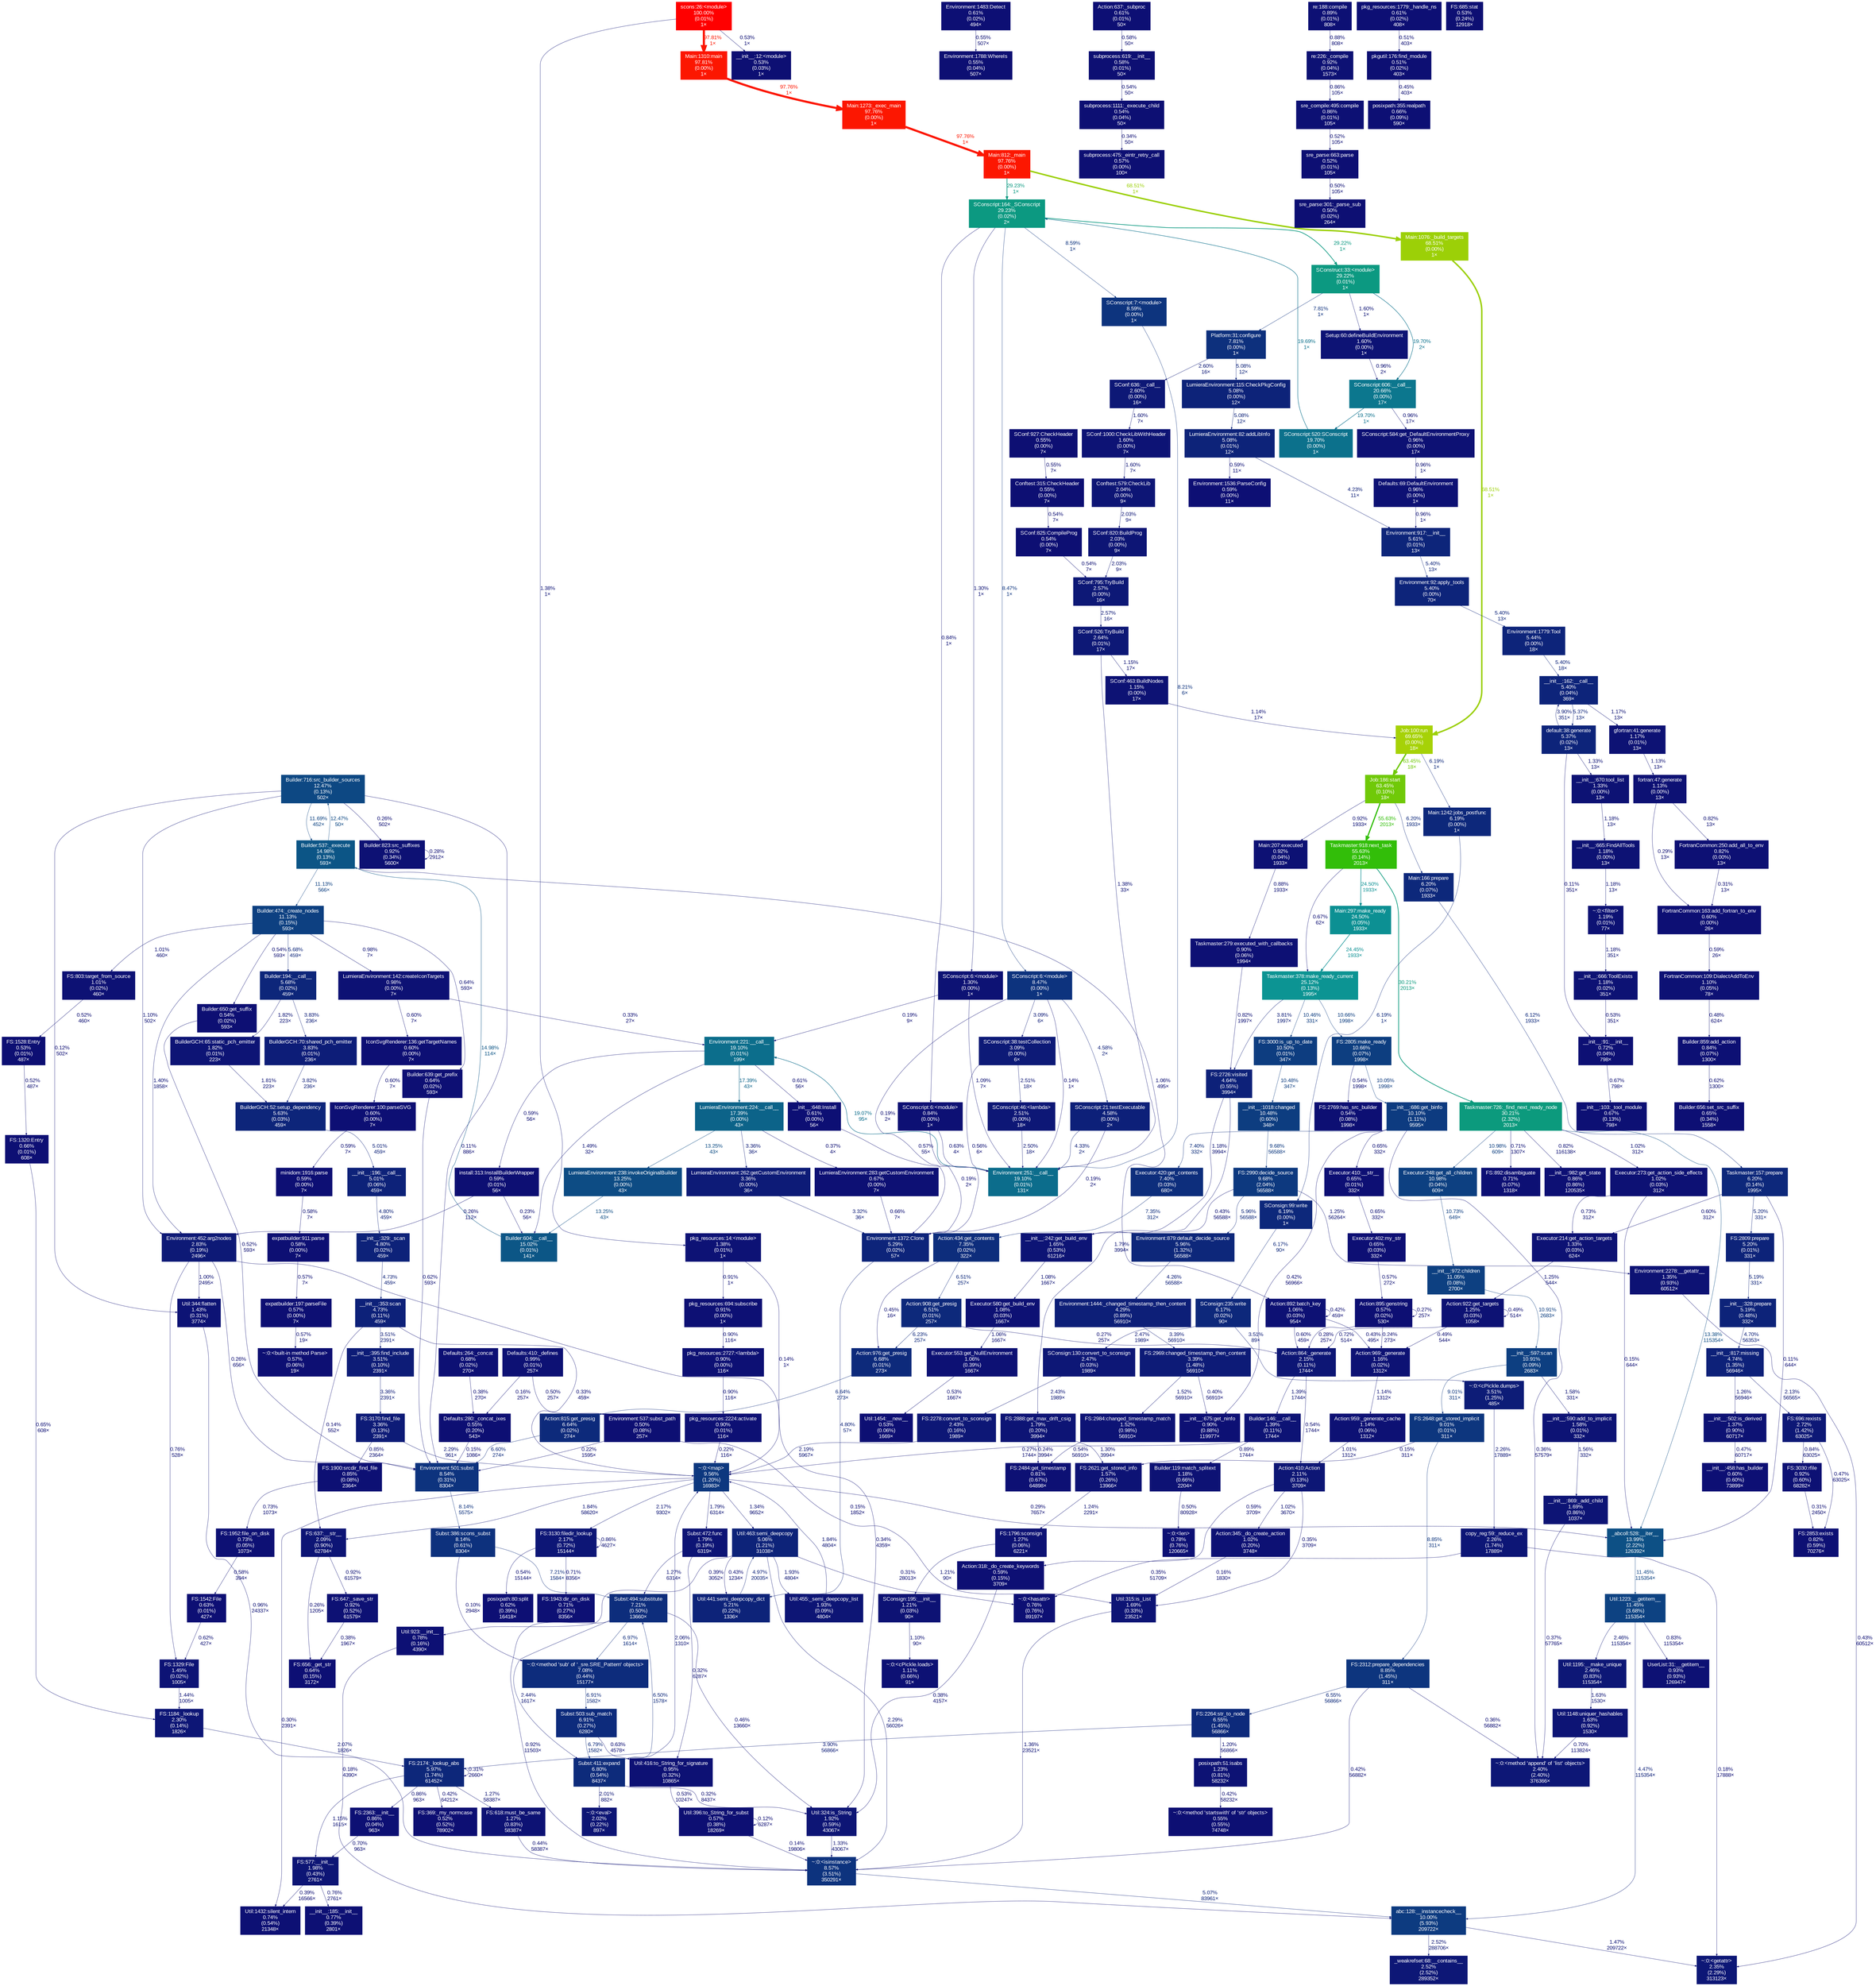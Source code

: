 digraph {
	graph [ranksep=0.25, fontname=Arial, nodesep=0.125];
	node [fontname=Arial, style=filled, height=0, width=0, shape=box, fontcolor=white];
	edge [fontname=Arial];
	0 [color="#0d277a", fontcolor="#ffffff", fontsize="10.00", label="FS:2174:_lookup_abs\n5.97%\n(1.74%)\n61452×"];
	0 -> 0 [color="#0d0e73", label="0.31%\n2660×", arrowsize="0.35", fontsize="10.00", fontcolor="#0d0e73", labeldistance="0.50", penwidth="0.50"];
	0 -> 1420 [color="#0d1274", label="1.27%\n58387×", arrowsize="0.35", fontsize="10.00", fontcolor="#0d1274", labeldistance="0.50", penwidth="0.50"];
	0 -> 1016 [color="#0d1074", label="0.86%\n963×", arrowsize="0.35", fontsize="10.00", fontcolor="#0d1074", labeldistance="0.50", penwidth="0.50"];
	0 -> 890 [color="#0d1274", label="1.15%\n1615×", arrowsize="0.35", fontsize="10.00", fontcolor="#0d1274", labeldistance="0.50", penwidth="0.50"];
	0 -> 413 [color="#0d0e73", label="0.42%\n64212×", arrowsize="0.35", fontsize="10.00", fontcolor="#0d0e73", labeldistance="0.50", penwidth="0.50"];
	1 [color="#0d1676", fontcolor="#ffffff", fontsize="10.00", label="FS:1184:_lookup\n2.30%\n(0.14%)\n1826×"];
	1 -> 0 [color="#0d1575", label="2.07%\n1826×", arrowsize="0.35", fontsize="10.00", fontcolor="#0d1575", labeldistance="0.50", penwidth="0.50"];
	2 [color="#0d2a7b", fontcolor="#ffffff", fontsize="10.00", label="FS:2264:str_to_node\n6.55%\n(1.45%)\n56866×"];
	2 -> 0 [color="#0d1d78", label="3.90%\n56866×", arrowsize="0.35", fontsize="10.00", fontcolor="#0d1d78", labeldistance="0.50", penwidth="0.50"];
	2 -> 1805 [color="#0d1274", label="1.20%\n56866×", arrowsize="0.35", fontsize="10.00", fontcolor="#0d1274", labeldistance="0.50", penwidth="0.50"];
	9 [color="#0c9a7d", fontcolor="#ffffff", fontsize="10.00", label="Taskmaster:726:_find_next_ready_node\n30.21%\n(2.32%)\n2013×"];
	9 -> 1003 [color="#0d4081", label="10.98%\n609×", arrowsize="0.35", fontsize="10.00", fontcolor="#0d4081", labeldistance="0.50", penwidth="0.50"];
	9 -> 364 [color="#0d1074", label="0.71%\n1307×", arrowsize="0.35", fontsize="10.00", fontcolor="#0d1074", labeldistance="0.50", penwidth="0.50"];
	9 -> 493 [color="#0d1174", label="1.02%\n312×", arrowsize="0.35", fontsize="10.00", fontcolor="#0d1174", labeldistance="0.50", penwidth="0.50"];
	9 -> 976 [color="#0d1074", label="0.82%\n116138×", arrowsize="0.35", fontsize="10.00", fontcolor="#0d1074", labeldistance="0.50", penwidth="0.50"];
	9 -> 1040 [color="#0d4c84", label="13.38%\n115354×", arrowsize="0.37", fontsize="10.00", fontcolor="#0d4c84", labeldistance="0.54", penwidth="0.54"];
	14 [color="#0d0f73", fontcolor="#ffffff", fontsize="10.00", label="Environment:1788:WhereIs\n0.55%\n(0.04%)\n507×"];
	16 [color="#0d1274", fontcolor="#ffffff", fontsize="10.00", label="__init__:666:ToolExists\n1.18%\n(0.02%)\n351×"];
	16 -> 1368 [color="#0d0f73", label="0.53%\n351×", arrowsize="0.35", fontsize="10.00", fontcolor="#0d0f73", labeldistance="0.50", penwidth="0.50"];
	19 [color="#0d1174", fontcolor="#ffffff", fontsize="10.00", label="Action:892:batch_key\n1.06%\n(0.03%)\n954×"];
	19 -> 1080 [color="#0d0f74", label="0.60%\n459×", arrowsize="0.35", fontsize="10.00", fontcolor="#0d0f74", labeldistance="0.50", penwidth="0.50"];
	19 -> 377 [color="#0d0f73", label="0.43%\n495×", arrowsize="0.35", fontsize="10.00", fontcolor="#0d0f73", labeldistance="0.50", penwidth="0.50"];
	19 -> 19 [color="#0d0e73", label="0.42%\n459×", arrowsize="0.35", fontsize="10.00", fontcolor="#0d0e73", labeldistance="0.50", penwidth="0.50"];
	20 [color="#0c5586", fontcolor="#ffffff", fontsize="10.00", label="Builder:537:_execute\n14.98%\n(0.13%)\n593×"];
	20 -> 147 [color="#0d4883", label="12.47%\n50×", arrowsize="0.35", fontsize="10.00", fontcolor="#0d4883", labeldistance="0.50", penwidth="0.50"];
	20 -> 19 [color="#0d1174", label="1.06%\n495×", arrowsize="0.35", fontsize="10.00", fontcolor="#0d1174", labeldistance="0.50", penwidth="0.50"];
	20 -> 24 [color="#0d4081", label="11.13%\n566×", arrowsize="0.35", fontsize="10.00", fontcolor="#0d4081", labeldistance="0.50", penwidth="0.50"];
	21 [color="#0d2379", fontcolor="#ffffff", fontsize="10.00", label="LumieraEnvironment:115:CheckPkgConfig\n5.08%\n(0.00%)\n12×"];
	21 -> 507 [color="#0d2379", label="5.08%\n12×", arrowsize="0.35", fontsize="10.00", fontcolor="#0d2379", labeldistance="0.50", penwidth="0.50"];
	22 [color="#0d307d", fontcolor="#ffffff", fontsize="10.00", label="Platform:31:configure\n7.81%\n(0.00%)\n1×"];
	22 -> 21 [color="#0d2379", label="5.08%\n12×", arrowsize="0.35", fontsize="10.00", fontcolor="#0d2379", labeldistance="0.50", penwidth="0.50"];
	22 -> 184 [color="#0d1876", label="2.60%\n16×", arrowsize="0.35", fontsize="10.00", fontcolor="#0d1876", labeldistance="0.50", penwidth="0.50"];
	24 [color="#0d4081", fontcolor="#ffffff", fontsize="10.00", label="Builder:474:_create_nodes\n11.13%\n(0.15%)\n593×"];
	24 -> 174 [color="#0d1174", label="1.01%\n460×", arrowsize="0.35", fontsize="10.00", fontcolor="#0d1174", labeldistance="0.50", penwidth="0.50"];
	24 -> 145 [color="#0d1375", label="1.40%\n1858×", arrowsize="0.35", fontsize="10.00", fontcolor="#0d1375", labeldistance="0.50", penwidth="0.50"];
	24 -> 691 [color="#0d1174", label="0.98%\n7×", arrowsize="0.35", fontsize="10.00", fontcolor="#0d1174", labeldistance="0.50", penwidth="0.50"];
	24 -> 308 [color="#0d0f73", label="0.54%\n593×", arrowsize="0.35", fontsize="10.00", fontcolor="#0d0f73", labeldistance="0.50", penwidth="0.50"];
	24 -> 343 [color="#0d267a", label="5.68%\n459×", arrowsize="0.35", fontsize="10.00", fontcolor="#0d267a", labeldistance="0.50", penwidth="0.50"];
	24 -> 556 [color="#0d0f74", label="0.64%\n593×", arrowsize="0.35", fontsize="10.00", fontcolor="#0d0f74", labeldistance="0.50", penwidth="0.50"];
	31 [color="#0d1074", fontcolor="#ffffff", fontsize="10.00", label="Builder:859:add_action\n0.84%\n(0.07%)\n1300×"];
	31 -> 1144 [color="#0d0f74", label="0.62%\n1300×", arrowsize="0.35", fontsize="10.00", fontcolor="#0d0f74", labeldistance="0.50", penwidth="0.50"];
	88 [color="#0d257a", fontcolor="#ffffff", fontsize="10.00", label="BuilderGCH:52:setup_dependency\n5.63%\n(0.03%)\n459×"];
	88 -> 579 [color="#0d2279", label="5.01%\n459×", arrowsize="0.35", fontsize="10.00", fontcolor="#0d2279", labeldistance="0.50", penwidth="0.50"];
	98 [color="#fc1701", fontcolor="#ffffff", fontsize="10.00", label="Main:812:_main\n97.76%\n(0.00%)\n1×"];
	98 -> 610 [color="#9cd007", label="68.51%\n1×", arrowsize="0.83", fontsize="10.00", fontcolor="#9cd007", labeldistance="2.74", penwidth="2.74"];
	98 -> 354 [color="#0c9981", label="29.23%\n1×", arrowsize="0.54", fontsize="10.00", fontcolor="#0c9981", labeldistance="1.17", penwidth="1.17"];
	107 [color="#0d1074", fontcolor="#ffffff", fontsize="10.00", label="Util:923:__init__\n0.78%\n(0.16%)\n4390×"];
	107 -> 707 [color="#0d0d73", label="0.18%\n4390×", arrowsize="0.35", fontsize="10.00", fontcolor="#0d0d73", labeldistance="0.50", penwidth="0.50"];
	115 [color="#0d1174", fontcolor="#ffffff", fontsize="10.00", label="FortranCommon:109:DialectAddToEnv\n1.10%\n(0.05%)\n78×"];
	115 -> 31 [color="#0d0f73", label="0.48%\n624×", arrowsize="0.35", fontsize="10.00", fontcolor="#0d0f73", labeldistance="0.50", penwidth="0.50"];
	117 [color="#0d2379", fontcolor="#ffffff", fontsize="10.00", label="Util:463:semi_deepcopy\n5.06%\n(1.21%)\n31038×"];
	117 -> 1536 [color="#0d1676", label="2.29%\n56026×", arrowsize="0.35", fontsize="10.00", fontcolor="#0d1676", labeldistance="0.50", penwidth="0.50"];
	117 -> 1123 [color="#0d0e73", label="0.43%\n1234×", arrowsize="0.35", fontsize="10.00", fontcolor="#0d0e73", labeldistance="0.50", penwidth="0.50"];
	117 -> 107 [color="#0d0e73", label="0.39%\n3052×", arrowsize="0.35", fontsize="10.00", fontcolor="#0d0e73", labeldistance="0.50", penwidth="0.50"];
	117 -> 655 [color="#0d1575", label="1.93%\n4804×", arrowsize="0.35", fontsize="10.00", fontcolor="#0d1575", labeldistance="0.50", penwidth="0.50"];
	117 -> 1587 [color="#0d0e73", label="0.31%\n28013×", arrowsize="0.35", fontsize="10.00", fontcolor="#0d0e73", labeldistance="0.50", penwidth="0.50"];
	119 [color="#0d1274", fontcolor="#ffffff", fontsize="10.00", label="gfortran:41:generate\n1.17%\n(0.01%)\n13×"];
	119 -> 496 [color="#0d1174", label="1.13%\n13×", arrowsize="0.35", fontsize="10.00", fontcolor="#0d1174", labeldistance="0.50", penwidth="0.50"];
	136 [color="#0d0f73", fontcolor="#ffffff", fontsize="10.00", label="subprocess:1111:_execute_child\n0.54%\n(0.04%)\n50×"];
	136 -> 428 [color="#0d0e73", label="0.34%\n50×", arrowsize="0.35", fontsize="10.00", fontcolor="#0d0e73", labeldistance="0.50", penwidth="0.50"];
	137 [color="#0d0f73", fontcolor="#ffffff", fontsize="10.00", label="subprocess:619:__init__\n0.58%\n(0.01%)\n50×"];
	137 -> 136 [color="#0d0f73", label="0.54%\n50×", arrowsize="0.35", fontsize="10.00", fontcolor="#0d0f73", labeldistance="0.50", penwidth="0.50"];
	139 [color="#0d247a", fontcolor="#ffffff", fontsize="10.00", label="__init__:162:__call__\n5.40%\n(0.04%)\n369×"];
	139 -> 565 [color="#0d247a", label="5.37%\n13×", arrowsize="0.35", fontsize="10.00", fontcolor="#0d247a", labeldistance="0.50", penwidth="0.50"];
	139 -> 119 [color="#0d1274", label="1.17%\n13×", arrowsize="0.35", fontsize="10.00", fontcolor="#0d1274", labeldistance="0.50", penwidth="0.50"];
	143 [color="#fc1701", fontcolor="#ffffff", fontsize="10.00", label="Main:1310:main\n97.81%\n(0.00%)\n1×"];
	143 -> 509 [color="#fc1701", label="97.76%\n1×", arrowsize="0.99", fontsize="10.00", fontcolor="#fc1701", labeldistance="3.91", penwidth="3.91"];
	145 [color="#0d1976", fontcolor="#ffffff", fontsize="10.00", label="Environment:452:arg2nodes\n2.83%\n(0.19%)\n2496×"];
	145 -> 545 [color="#0d0e73", label="0.26%\n656×", arrowsize="0.35", fontsize="10.00", fontcolor="#0d0e73", labeldistance="0.50", penwidth="0.50"];
	145 -> 1319 [color="#0d1174", label="1.00%\n2495×", arrowsize="0.35", fontsize="10.00", fontcolor="#0d1174", labeldistance="0.50", penwidth="0.50"];
	145 -> 1012 [color="#0d1074", label="0.76%\n528×", arrowsize="0.35", fontsize="10.00", fontcolor="#0d1074", labeldistance="0.50", penwidth="0.50"];
	145 -> 1690 [color="#0d0e73", label="0.34%\n4359×", arrowsize="0.35", fontsize="10.00", fontcolor="#0d0e73", labeldistance="0.50", penwidth="0.50"];
	147 [color="#0d4883", fontcolor="#ffffff", fontsize="10.00", label="Builder:716:src_builder_sources\n12.47%\n(0.13%)\n502×"];
	147 -> 545 [color="#0d0d73", label="0.11%\n886×", arrowsize="0.35", fontsize="10.00", fontcolor="#0d0d73", labeldistance="0.50", penwidth="0.50"];
	147 -> 1319 [color="#0d0d73", label="0.12%\n502×", arrowsize="0.35", fontsize="10.00", fontcolor="#0d0d73", labeldistance="0.50", penwidth="0.50"];
	147 -> 145 [color="#0d1174", label="1.10%\n502×", arrowsize="0.35", fontsize="10.00", fontcolor="#0d1174", labeldistance="0.50", penwidth="0.50"];
	147 -> 20 [color="#0d4382", label="11.69%\n452×", arrowsize="0.35", fontsize="10.00", fontcolor="#0d4382", labeldistance="0.50", penwidth="0.50"];
	147 -> 186 [color="#0d0e73", label="0.26%\n502×", arrowsize="0.35", fontsize="10.00", fontcolor="#0d0e73", labeldistance="0.50", penwidth="0.50"];
	149 [color="#0d0f73", fontcolor="#ffffff", fontsize="10.00", label="install:313:InstallBuilderWrapper\n0.59%\n(0.01%)\n56×"];
	149 -> 145 [color="#0d0e73", label="0.26%\n112×", arrowsize="0.35", fontsize="10.00", fontcolor="#0d0e73", labeldistance="0.50", penwidth="0.50"];
	149 -> 772 [color="#0d0e73", label="0.23%\n56×", arrowsize="0.35", fontsize="10.00", fontcolor="#0d0e73", labeldistance="0.50", penwidth="0.50"];
	166 [color="#0d3b80", fontcolor="#ffffff", fontsize="10.00", label="__init__:686:get_binfo\n10.10%\n(1.11%)\n9595×"];
	166 -> 930 [color="#0d2e7c", label="7.40%\n332×", arrowsize="0.35", fontsize="10.00", fontcolor="#0d2e7c", labeldistance="0.50", penwidth="0.50"];
	166 -> 411 [color="#0d0e73", label="0.42%\n56966×", arrowsize="0.35", fontsize="10.00", fontcolor="#0d0e73", labeldistance="0.50", penwidth="0.50"];
	166 -> 431 [color="#0d0f74", label="0.65%\n332×", arrowsize="0.35", fontsize="10.00", fontcolor="#0d0f74", labeldistance="0.50", penwidth="0.50"];
	166 -> 1885 [color="#0d0e73", label="0.36%\n57579×", arrowsize="0.35", fontsize="10.00", fontcolor="#0d0e73", labeldistance="0.50", penwidth="0.50"];
	168 [color="#0d1074", fontcolor="#ffffff", fontsize="10.00", label="sre_compile:495:compile\n0.86%\n(0.01%)\n105×"];
	168 -> 634 [color="#0d0f73", label="0.52%\n105×", arrowsize="0.35", fontsize="10.00", fontcolor="#0d0f73", labeldistance="0.50", penwidth="0.50"];
	174 [color="#0d1174", fontcolor="#ffffff", fontsize="10.00", label="FS:803:target_from_source\n1.01%\n(0.02%)\n460×"];
	174 -> 269 [color="#0d0f73", label="0.52%\n460×", arrowsize="0.35", fontsize="10.00", fontcolor="#0d0f73", labeldistance="0.50", penwidth="0.50"];
	178 [color="#0d2d7c", fontcolor="#ffffff", fontsize="10.00", label="Action:434:get_contents\n7.35%\n(0.02%)\n322×"];
	178 -> 1538 [color="#0d297b", label="6.51%\n257×", arrowsize="0.35", fontsize="10.00", fontcolor="#0d297b", labeldistance="0.50", penwidth="0.50"];
	178 -> 1328 [color="#0d0f73", label="0.45%\n16×", arrowsize="0.35", fontsize="10.00", fontcolor="#0d0f73", labeldistance="0.50", penwidth="0.50"];
	182 [color="#70c908", fontcolor="#ffffff", fontsize="10.00", label="Job:186:start\n63.45%\n(0.10%)\n18×"];
	182 -> 298 [color="#32be09", label="55.63%\n2013×", arrowsize="0.75", fontsize="10.00", fontcolor="#32be09", labeldistance="2.23", penwidth="2.23"];
	182 -> 244 [color="#0d1174", label="0.92%\n1933×", arrowsize="0.35", fontsize="10.00", fontcolor="#0d1174", labeldistance="0.50", penwidth="0.50"];
	182 -> 1023 [color="#0d287b", label="6.20%\n1933×", arrowsize="0.35", fontsize="10.00", fontcolor="#0d287b", labeldistance="0.50", penwidth="0.50"];
	183 [color="#0d1375", fontcolor="#ffffff", fontsize="10.00", label="SConf:1000:CheckLibWithHeader\n1.60%\n(0.00%)\n7×"];
	183 -> 762 [color="#0d1375", label="1.60%\n7×", arrowsize="0.35", fontsize="10.00", fontcolor="#0d1375", labeldistance="0.50", penwidth="0.50"];
	184 [color="#0d1876", fontcolor="#ffffff", fontsize="10.00", label="SConf:636:__call__\n2.60%\n(0.00%)\n16×"];
	184 -> 183 [color="#0d1375", label="1.60%\n7×", arrowsize="0.35", fontsize="10.00", fontcolor="#0d1375", labeldistance="0.50", penwidth="0.50"];
	186 [color="#0d1174", fontcolor="#ffffff", fontsize="10.00", label="Builder:823:src_suffixes\n0.92%\n(0.34%)\n5600×"];
	186 -> 186 [color="#0d0e73", label="0.28%\n2912×", arrowsize="0.35", fontsize="10.00", fontcolor="#0d0e73", labeldistance="0.50", penwidth="0.50"];
	200 [color="#0c718c", fontcolor="#ffffff", fontsize="10.00", label="SConscript:520:SConscript\n19.70%\n(0.00%)\n1×"];
	200 -> 354 [color="#0c718c", label="19.69%\n1×", arrowsize="0.44", fontsize="10.00", fontcolor="#0c718c", labeldistance="0.79", penwidth="0.79"];
	223 [color="#0d0f73", fontcolor="#ffffff", fontsize="10.00", label="__init__:12:<module>\n0.53%\n(0.03%)\n1×"];
	234 [color="#0d0f74", fontcolor="#ffffff", fontsize="10.00", label="__init__:458:has_builder\n0.60%\n(0.60%)\n73899×"];
	237 [color="#0c9493", fontcolor="#ffffff", fontsize="10.00", label="Taskmaster:378:make_ready_current\n25.12%\n(0.13%)\n1995×"];
	237 -> 1032 [color="#0d3d80", label="10.46%\n331×", arrowsize="0.35", fontsize="10.00", fontcolor="#0d3d80", labeldistance="0.50", penwidth="0.50"];
	237 -> 238 [color="#0d1d78", label="3.81%\n1997×", arrowsize="0.35", fontsize="10.00", fontcolor="#0d1d78", labeldistance="0.50", penwidth="0.50"];
	237 -> 913 [color="#0d3e80", label="10.66%\n1998×", arrowsize="0.35", fontsize="10.00", fontcolor="#0d3e80", labeldistance="0.50", penwidth="0.50"];
	238 [color="#0d2179", fontcolor="#ffffff", fontsize="10.00", label="FS:2726:visited\n4.64%\n(0.55%)\n3994×"];
	238 -> 778 [color="#0d1475", label="1.79%\n3994×", arrowsize="0.35", fontsize="10.00", fontcolor="#0d1475", labeldistance="0.50", penwidth="0.50"];
	238 -> 299 [color="#0d1274", label="1.18%\n3994×", arrowsize="0.35", fontsize="10.00", fontcolor="#0d1274", labeldistance="0.50", penwidth="0.50"];
	240 [color="#0d3f81", fontcolor="#ffffff", fontsize="10.00", label="__init__:597:scan\n10.91%\n(0.09%)\n2683×"];
	240 -> 843 [color="#0d367e", label="9.01%\n311×", arrowsize="0.35", fontsize="10.00", fontcolor="#0d367e", labeldistance="0.50", penwidth="0.50"];
	240 -> 1047 [color="#0d1375", label="1.58%\n331×", arrowsize="0.35", fontsize="10.00", fontcolor="#0d1375", labeldistance="0.50", penwidth="0.50"];
	242 [color="#0d1274", fontcolor="#ffffff", fontsize="10.00", label="__init__:502:is_derived\n1.37%\n(0.90%)\n60717×"];
	242 -> 234 [color="#0d0f73", label="0.47%\n60717×", arrowsize="0.35", fontsize="10.00", fontcolor="#0d0f73", labeldistance="0.50", penwidth="0.50"];
	243 [color="#0d3d80", fontcolor="#ffffff", fontsize="10.00", label="__init__:1018:changed\n10.48%\n(0.60%)\n348×"];
	243 -> 348 [color="#0d397f", label="9.68%\n56588×", arrowsize="0.35", fontsize="10.00", fontcolor="#0d397f", labeldistance="0.50", penwidth="0.50"];
	244 [color="#0d1174", fontcolor="#ffffff", fontsize="10.00", label="Main:207:executed\n0.92%\n(0.04%)\n1933×"];
	244 -> 928 [color="#0d1074", label="0.88%\n1933×", arrowsize="0.35", fontsize="10.00", fontcolor="#0d1074", labeldistance="0.50", penwidth="0.50"];
	248 [color="#0d247a", fontcolor="#ffffff", fontsize="10.00", label="Environment:1372:Clone\n5.29%\n(0.02%)\n57×"];
	248 -> 1123 [color="#0d2179", label="4.80%\n57×", arrowsize="0.35", fontsize="10.00", fontcolor="#0d2179", labeldistance="0.50", penwidth="0.50"];
	258 [color="#0d0f73", fontcolor="#ffffff", fontsize="10.00", label="~:0:<built-in method Parse>\n0.57%\n(0.06%)\n19×"];
	259 [color="#0d4081", fontcolor="#ffffff", fontsize="10.00", label="__init__:972:children\n11.05%\n(0.08%)\n2700×"];
	259 -> 240 [color="#0d3f81", label="10.91%\n2683×", arrowsize="0.35", fontsize="10.00", fontcolor="#0d3f81", labeldistance="0.50", penwidth="0.50"];
	266 [color="#0d337e", fontcolor="#ffffff", fontsize="10.00", label="SConscript:6:<module>\n8.47%\n(0.00%)\n1×"];
	266 -> 562 [color="#0d2079", label="4.58%\n2×", arrowsize="0.35", fontsize="10.00", fontcolor="#0d2079", labeldistance="0.50", penwidth="0.50"];
	266 -> 944 [color="#0d1a77", label="3.09%\n6×", arrowsize="0.35", fontsize="10.00", fontcolor="#0d1a77", labeldistance="0.50", penwidth="0.50"];
	266 -> 968 [color="#0d0d73", label="0.14%\n1×", arrowsize="0.35", fontsize="10.00", fontcolor="#0d0d73", labeldistance="0.50", penwidth="0.50"];
	266 -> 248 [color="#0d0e73", label="0.19%\n2×", arrowsize="0.35", fontsize="10.00", fontcolor="#0d0e73", labeldistance="0.50", penwidth="0.50"];
	268 [color="#0d0f74", fontcolor="#ffffff", fontsize="10.00", label="FS:1320:Entry\n0.66%\n(0.01%)\n608×"];
	268 -> 1 [color="#0d0f74", label="0.65%\n608×", arrowsize="0.35", fontsize="10.00", fontcolor="#0d0f74", labeldistance="0.50", penwidth="0.50"];
	269 [color="#0d0f73", fontcolor="#ffffff", fontsize="10.00", label="FS:1528:Entry\n0.53%\n(0.01%)\n487×"];
	269 -> 268 [color="#0d0f73", label="0.52%\n487×", arrowsize="0.35", fontsize="10.00", fontcolor="#0d0f73", labeldistance="0.50", penwidth="0.50"];
	278 [color="#0d2179", fontcolor="#ffffff", fontsize="10.00", label="__init__:353:scan\n4.73%\n(0.11%)\n459×"];
	278 -> 388 [color="#0d0e73", label="0.33%\n459×", arrowsize="0.35", fontsize="10.00", fontcolor="#0d0e73", labeldistance="0.50", penwidth="0.50"];
	278 -> 1670 [color="#0d1c77", label="3.51%\n2391×", arrowsize="0.35", fontsize="10.00", fontcolor="#0d1c77", labeldistance="0.50", penwidth="0.50"];
	278 -> 686 [color="#0d0d73", label="0.14%\n552×", arrowsize="0.35", fontsize="10.00", fontcolor="#0d0d73", labeldistance="0.50", penwidth="0.50"];
	283 [color="#0c9981", fontcolor="#ffffff", fontsize="10.00", label="SConstruct:33:<module>\n29.22%\n(0.01%)\n1×"];
	283 -> 22 [color="#0d307d", label="7.81%\n1×", arrowsize="0.35", fontsize="10.00", fontcolor="#0d307d", labeldistance="0.50", penwidth="0.50"];
	283 -> 538 [color="#0c718c", label="19.70%\n2×", arrowsize="0.44", fontsize="10.00", fontcolor="#0c718c", labeldistance="0.79", penwidth="0.79"];
	283 -> 572 [color="#0d1375", label="1.60%\n1×", arrowsize="0.35", fontsize="10.00", fontcolor="#0d1375", labeldistance="0.50", penwidth="0.50"];
	292 [color="#0d1275", fontcolor="#ffffff", fontsize="10.00", label="pkg_resources:14:<module>\n1.38%\n(0.01%)\n1×"];
	292 -> 388 [color="#0d0d73", label="0.14%\n1×", arrowsize="0.35", fontsize="10.00", fontcolor="#0d0d73", labeldistance="0.50", penwidth="0.50"];
	292 -> 534 [color="#0d1074", label="0.91%\n1×", arrowsize="0.35", fontsize="10.00", fontcolor="#0d1074", labeldistance="0.50", penwidth="0.50"];
	298 [color="#32be09", fontcolor="#ffffff", fontsize="10.00", label="Taskmaster:918:next_task\n55.63%\n(0.14%)\n2013×"];
	298 -> 9 [color="#0c9a7d", label="30.21%\n2013×", arrowsize="0.55", fontsize="10.00", fontcolor="#0c9a7d", labeldistance="1.21", penwidth="1.21"];
	298 -> 1740 [color="#0c9093", label="24.50%\n1933×", arrowsize="0.50", fontsize="10.00", fontcolor="#0c9093", labeldistance="0.98", penwidth="0.98"];
	298 -> 237 [color="#0d0f74", label="0.67%\n62×", arrowsize="0.35", fontsize="10.00", fontcolor="#0d0f74", labeldistance="0.50", penwidth="0.50"];
	299 [color="#0d1475", fontcolor="#ffffff", fontsize="10.00", label="__init__:242:get_build_env\n1.65%\n(0.53%)\n61216×"];
	299 -> 895 [color="#0d1174", label="1.08%\n1667×", arrowsize="0.35", fontsize="10.00", fontcolor="#0d1174", labeldistance="0.50", penwidth="0.50"];
	300 [color="#0d287b", fontcolor="#ffffff", fontsize="10.00", label="Taskmaster:157:prepare\n6.20%\n(0.14%)\n1995×"];
	300 -> 962 [color="#0d2379", label="5.20%\n331×", arrowsize="0.35", fontsize="10.00", fontcolor="#0d2379", labeldistance="0.50", penwidth="0.50"];
	300 -> 1093 [color="#0d0f74", label="0.60%\n312×", arrowsize="0.35", fontsize="10.00", fontcolor="#0d0f74", labeldistance="0.50", penwidth="0.50"];
	300 -> 1040 [color="#0d0d73", label="0.11%\n644×", arrowsize="0.35", fontsize="10.00", fontcolor="#0d0d73", labeldistance="0.50", penwidth="0.50"];
	305 [color="#0d0f73", fontcolor="#ffffff", fontsize="10.00", label="pkgutil:176:find_module\n0.51%\n(0.02%)\n403×"];
	305 -> 682 [color="#0d0f73", label="0.45%\n403×", arrowsize="0.35", fontsize="10.00", fontcolor="#0d0f73", labeldistance="0.50", penwidth="0.50"];
	308 [color="#0d0f73", fontcolor="#ffffff", fontsize="10.00", label="Builder:650:get_suffix\n0.54%\n(0.02%)\n593×"];
	308 -> 545 [color="#0d0f73", label="0.52%\n593×", arrowsize="0.35", fontsize="10.00", fontcolor="#0d0f73", labeldistance="0.50", penwidth="0.50"];
	309 [color="#0d0f74", fontcolor="#ffffff", fontsize="10.00", label="FS:656:_get_str\n0.64%\n(0.15%)\n3172×"];
	311 [color="#0d2179", fontcolor="#ffffff", fontsize="10.00", label="__init__:817:missing\n4.74%\n(1.35%)\n56946×"];
	311 -> 242 [color="#0d1274", label="1.26%\n56946×", arrowsize="0.35", fontsize="10.00", fontcolor="#0d1274", labeldistance="0.50", penwidth="0.50"];
	311 -> 1150 [color="#0d1675", label="2.13%\n56565×", arrowsize="0.35", fontsize="10.00", fontcolor="#0d1675", labeldistance="0.50", penwidth="0.50"];
	326 [color="#0d357e", fontcolor="#ffffff", fontsize="10.00", label="FS:2312:prepare_dependencies\n8.85%\n(1.45%)\n311×"];
	326 -> 1536 [color="#0d0e73", label="0.42%\n56882×", arrowsize="0.35", fontsize="10.00", fontcolor="#0d0e73", labeldistance="0.50", penwidth="0.50"];
	326 -> 2 [color="#0d2a7b", label="6.55%\n56866×", arrowsize="0.35", fontsize="10.00", fontcolor="#0d2a7b", labeldistance="0.50", penwidth="0.50"];
	326 -> 1885 [color="#0d0e73", label="0.36%\n56882×", arrowsize="0.35", fontsize="10.00", fontcolor="#0d0e73", labeldistance="0.50", penwidth="0.50"];
	332 [color="#0d1876", fontcolor="#ffffff", fontsize="10.00", label="SConf:526:TryBuild\n2.64%\n(0.01%)\n17×"];
	332 -> 968 [color="#0d1275", label="1.38%\n33×", arrowsize="0.35", fontsize="10.00", fontcolor="#0d1275", labeldistance="0.50", penwidth="0.50"];
	332 -> 355 [color="#0d1274", label="1.15%\n17×", arrowsize="0.35", fontsize="10.00", fontcolor="#0d1274", labeldistance="0.50", penwidth="0.50"];
	338 [color="#0d317d", fontcolor="#ffffff", fontsize="10.00", label="Subst:386:scons_subst\n8.14%\n(0.61%)\n8304×"];
	338 -> 1353 [color="#0d2d7c", label="7.21%\n1584×", arrowsize="0.35", fontsize="10.00", fontcolor="#0d2d7c", labeldistance="0.50", penwidth="0.50"];
	338 -> 1334 [color="#0d0d73", label="0.10%\n2948×", arrowsize="0.35", fontsize="10.00", fontcolor="#0d0d73", labeldistance="0.50", penwidth="0.50"];
	343 [color="#0d267a", fontcolor="#ffffff", fontsize="10.00", label="Builder:194:__call__\n5.68%\n(0.02%)\n459×"];
	343 -> 878 [color="#0d1d78", label="3.83%\n236×", arrowsize="0.35", fontsize="10.00", fontcolor="#0d1d78", labeldistance="0.50", penwidth="0.50"];
	343 -> 879 [color="#0d1475", label="1.82%\n223×", arrowsize="0.35", fontsize="10.00", fontcolor="#0d1475", labeldistance="0.50", penwidth="0.50"];
	348 [color="#0d397f", fontcolor="#ffffff", fontsize="10.00", label="FS:2990:decide_source\n9.68%\n(2.04%)\n56588×"];
	348 -> 713 [color="#0d1274", label="1.25%\n56264×", arrowsize="0.35", fontsize="10.00", fontcolor="#0d1274", labeldistance="0.50", penwidth="0.50"];
	348 -> 299 [color="#0d0f73", label="0.43%\n56588×", arrowsize="0.35", fontsize="10.00", fontcolor="#0d0f73", labeldistance="0.50", penwidth="0.50"];
	348 -> 517 [color="#0d277a", label="5.96%\n56588×", arrowsize="0.35", fontsize="10.00", fontcolor="#0d277a", labeldistance="0.50", penwidth="0.50"];
	350 [color="#ff0000", fontcolor="#ffffff", fontsize="10.00", label="scons:26:<module>\n100.00%\n(0.01%)\n1×"];
	350 -> 292 [color="#0d1275", label="1.38%\n1×", arrowsize="0.35", fontsize="10.00", fontcolor="#0d1275", labeldistance="0.50", penwidth="0.50"];
	350 -> 143 [color="#fc1701", label="97.81%\n1×", arrowsize="0.99", fontsize="10.00", fontcolor="#fc1701", labeldistance="3.91", penwidth="3.91"];
	350 -> 223 [color="#0d0f73", label="0.53%\n1×", arrowsize="0.35", fontsize="10.00", fontcolor="#0d0f73", labeldistance="0.50", penwidth="0.50"];
	354 [color="#0c9981", fontcolor="#ffffff", fontsize="10.00", label="SConscript:164:_SConscript\n29.23%\n(0.02%)\n2×"];
	354 -> 266 [color="#0d337e", label="8.47%\n1×", arrowsize="0.35", fontsize="10.00", fontcolor="#0d337e", labeldistance="0.50", penwidth="0.50"];
	354 -> 283 [color="#0c9981", label="29.22%\n1×", arrowsize="0.54", fontsize="10.00", fontcolor="#0c9981", labeldistance="1.17", penwidth="1.17"];
	354 -> 569 [color="#0d347e", label="8.59%\n1×", arrowsize="0.35", fontsize="10.00", fontcolor="#0d347e", labeldistance="0.50", penwidth="0.50"];
	354 -> 570 [color="#0d1074", label="0.84%\n1×", arrowsize="0.35", fontsize="10.00", fontcolor="#0d1074", labeldistance="0.50", penwidth="0.50"];
	354 -> 571 [color="#0d1274", label="1.30%\n1×", arrowsize="0.35", fontsize="10.00", fontcolor="#0d1274", labeldistance="0.50", penwidth="0.50"];
	355 [color="#0d1274", fontcolor="#ffffff", fontsize="10.00", label="SConf:463:BuildNodes\n1.15%\n(0.00%)\n17×"];
	355 -> 1161 [color="#0d1174", label="1.14%\n17×", arrowsize="0.35", fontsize="10.00", fontcolor="#0d1174", labeldistance="0.50", penwidth="0.50"];
	357 [color="#0c6e8c", fontcolor="#ffffff", fontsize="10.00", label="Environment:221:__call__\n19.10%\n(0.01%)\n199×"];
	357 -> 544 [color="#0c6389", label="17.39%\n43×", arrowsize="0.42", fontsize="10.00", fontcolor="#0c6389", labeldistance="0.70", penwidth="0.70"];
	357 -> 969 [color="#0d0f74", label="0.61%\n56×", arrowsize="0.35", fontsize="10.00", fontcolor="#0d0f74", labeldistance="0.50", penwidth="0.50"];
	357 -> 149 [color="#0d0f73", label="0.59%\n56×", arrowsize="0.35", fontsize="10.00", fontcolor="#0d0f73", labeldistance="0.50", penwidth="0.50"];
	357 -> 772 [color="#0d1375", label="1.49%\n32×", arrowsize="0.35", fontsize="10.00", fontcolor="#0d1375", labeldistance="0.50", penwidth="0.50"];
	364 [color="#0d1074", fontcolor="#ffffff", fontsize="10.00", label="FS:892:disambiguate\n0.71%\n(0.07%)\n1318×"];
	376 [color="#0d1174", fontcolor="#ffffff", fontsize="10.00", label="Action:959:_generate_cache\n1.14%\n(0.06%)\n1312×"];
	376 -> 795 [color="#0d1174", label="1.01%\n1312×", arrowsize="0.35", fontsize="10.00", fontcolor="#0d1174", labeldistance="0.50", penwidth="0.50"];
	377 [color="#0d1274", fontcolor="#ffffff", fontsize="10.00", label="Action:969:_generate\n1.16%\n(0.02%)\n1312×"];
	377 -> 376 [color="#0d1174", label="1.14%\n1312×", arrowsize="0.35", fontsize="10.00", fontcolor="#0d1174", labeldistance="0.50", penwidth="0.50"];
	383 [color="#0d1074", fontcolor="#ffffff", fontsize="10.00", label="__init__:185:__init__\n0.77%\n(0.39%)\n2801×"];
	387 [color="#0d1676", fontcolor="#ffffff", fontsize="10.00", label="FS:3130:filedir_lookup\n2.17%\n(0.72%)\n15144×"];
	387 -> 387 [color="#0d1074", label="0.86%\n4627×", arrowsize="0.35", fontsize="10.00", fontcolor="#0d1074", labeldistance="0.50", penwidth="0.50"];
	387 -> 1417 [color="#0d1074", label="0.71%\n8356×", arrowsize="0.35", fontsize="10.00", fontcolor="#0d1074", labeldistance="0.50", penwidth="0.50"];
	387 -> 477 [color="#0d0f73", label="0.54%\n15144×", arrowsize="0.35", fontsize="10.00", fontcolor="#0d0f73", labeldistance="0.50", penwidth="0.50"];
	388 [color="#0d387f", fontcolor="#ffffff", fontsize="10.00", label="~:0:<map>\n9.56%\n(1.20%)\n16983×"];
	388 -> 387 [color="#0d1676", label="2.17%\n9302×", arrowsize="0.35", fontsize="10.00", fontcolor="#0d1676", labeldistance="0.50", penwidth="0.50"];
	388 -> 1040 [color="#0d0e73", label="0.29%\n7657×", arrowsize="0.35", fontsize="10.00", fontcolor="#0d0e73", labeldistance="0.50", penwidth="0.50"];
	388 -> 1580 [color="#0d0e73", label="0.30%\n2391×", arrowsize="0.35", fontsize="10.00", fontcolor="#0d0e73", labeldistance="0.50", penwidth="0.50"];
	388 -> 686 [color="#0d1475", label="1.84%\n58620×", arrowsize="0.35", fontsize="10.00", fontcolor="#0d1475", labeldistance="0.50", penwidth="0.50"];
	388 -> 862 [color="#0d1475", label="1.79%\n6314×", arrowsize="0.35", fontsize="10.00", fontcolor="#0d1475", labeldistance="0.50", penwidth="0.50"];
	388 -> 117 [color="#0d1274", label="1.34%\n9652×", arrowsize="0.35", fontsize="10.00", fontcolor="#0d1274", labeldistance="0.50", penwidth="0.50"];
	393 [color="#0d0f73", fontcolor="#ffffff", fontsize="10.00", label="SConf:927:CheckHeader\n0.55%\n(0.00%)\n7×"];
	393 -> 761 [color="#0d0f73", label="0.55%\n7×", arrowsize="0.35", fontsize="10.00", fontcolor="#0d0f73", labeldistance="0.50", penwidth="0.50"];
	399 [color="#0d1174", fontcolor="#ffffff", fontsize="10.00", label="Util:416:to_String_for_signature\n0.95%\n(0.32%)\n10865×"];
	399 -> 860 [color="#0d0f73", label="0.53%\n10247×", arrowsize="0.35", fontsize="10.00", fontcolor="#0d0f73", labeldistance="0.50", penwidth="0.50"];
	411 [color="#0d1074", fontcolor="#ffffff", fontsize="10.00", label="__init__:675:get_ninfo\n0.90%\n(0.88%)\n119977×"];
	413 [color="#0d0f73", fontcolor="#ffffff", fontsize="10.00", label="FS:369:_my_normcase\n0.52%\n(0.52%)\n78902×"];
	414 [color="#0d1174", fontcolor="#ffffff", fontsize="10.00", label="FS:3030:rfile\n0.92%\n(0.60%)\n68282×"];
	414 -> 1250 [color="#0d0e73", label="0.31%\n2450×", arrowsize="0.35", fontsize="10.00", fontcolor="#0d0e73", labeldistance="0.50", penwidth="0.50"];
	417 [color="#0d1074", fontcolor="#ffffff", fontsize="10.00", label="FS:1900:srcdir_find_file\n0.85%\n(0.08%)\n2364×"];
	417 -> 1156 [color="#0d1074", label="0.73%\n1073×", arrowsize="0.35", fontsize="10.00", fontcolor="#0d1074", labeldistance="0.50", penwidth="0.50"];
	428 [color="#0d0f73", fontcolor="#ffffff", fontsize="10.00", label="subprocess:475:_eintr_retry_call\n0.57%\n(0.00%)\n100×"];
	430 [color="#0d0f74", fontcolor="#ffffff", fontsize="10.00", label="Executor:402:my_str\n0.65%\n(0.03%)\n332×"];
	430 -> 903 [color="#0d0f73", label="0.57%\n272×", arrowsize="0.35", fontsize="10.00", fontcolor="#0d0f73", labeldistance="0.50", penwidth="0.50"];
	431 [color="#0d0f74", fontcolor="#ffffff", fontsize="10.00", label="Executor:410:__str__\n0.65%\n(0.01%)\n332×"];
	431 -> 430 [color="#0d0f74", label="0.65%\n332×", arrowsize="0.35", fontsize="10.00", fontcolor="#0d0f74", labeldistance="0.50", penwidth="0.50"];
	433 [color="#0d0f74", fontcolor="#ffffff", fontsize="10.00", label="pkg_resources:1779:_handle_ns\n0.61%\n(0.02%)\n408×"];
	433 -> 305 [color="#0d0f73", label="0.51%\n403×", arrowsize="0.35", fontsize="10.00", fontcolor="#0d0f73", labeldistance="0.50", penwidth="0.50"];
	437 [color="#0d1274", fontcolor="#ffffff", fontsize="10.00", label="~:0:<filter>\n1.19%\n(0.01%)\n77×"];
	437 -> 16 [color="#0d1274", label="1.18%\n351×", arrowsize="0.35", fontsize="10.00", fontcolor="#0d1274", labeldistance="0.50", penwidth="0.50"];
	461 [color="#0d1876", fontcolor="#ffffff", fontsize="10.00", label="SConf:795:TryBuild\n2.57%\n(0.00%)\n16×"];
	461 -> 332 [color="#0d1876", label="2.57%\n16×", arrowsize="0.35", fontsize="10.00", fontcolor="#0d1876", labeldistance="0.50", penwidth="0.50"];
	470 [color="#0d247a", fontcolor="#ffffff", fontsize="10.00", label="Environment:1779:Tool\n5.44%\n(0.00%)\n18×"];
	470 -> 139 [color="#0d247a", label="5.40%\n18×", arrowsize="0.35", fontsize="10.00", fontcolor="#0d247a", labeldistance="0.50", penwidth="0.50"];
	472 [color="#0d247a", fontcolor="#ffffff", fontsize="10.00", label="Environment:92:apply_tools\n5.40%\n(0.00%)\n70×"];
	472 -> 470 [color="#0d247a", label="5.40%\n13×", arrowsize="0.35", fontsize="10.00", fontcolor="#0d247a", labeldistance="0.50", penwidth="0.50"];
	475 [color="#0d1174", fontcolor="#ffffff", fontsize="10.00", label="Action:345:_do_create_action\n1.02%\n(0.20%)\n3748×"];
	475 -> 1688 [color="#0d0d73", label="0.16%\n1830×", arrowsize="0.35", fontsize="10.00", fontcolor="#0d0d73", labeldistance="0.50", penwidth="0.50"];
	477 [color="#0d0f74", fontcolor="#ffffff", fontsize="10.00", label="posixpath:80:split\n0.62%\n(0.39%)\n16418×"];
	492 [color="#0d1776", fontcolor="#ffffff", fontsize="10.00", label="~:0:<getattr>\n2.35%\n(2.29%)\n313123×"];
	493 [color="#0d1174", fontcolor="#ffffff", fontsize="10.00", label="Executor:273:get_action_side_effects\n1.02%\n(0.03%)\n312×"];
	493 -> 1093 [color="#0d1074", label="0.73%\n312×", arrowsize="0.35", fontsize="10.00", fontcolor="#0d1074", labeldistance="0.50", penwidth="0.50"];
	493 -> 1040 [color="#0d0d73", label="0.15%\n644×", arrowsize="0.35", fontsize="10.00", fontcolor="#0d0d73", labeldistance="0.50", penwidth="0.50"];
	496 [color="#0d1174", fontcolor="#ffffff", fontsize="10.00", label="fortran:47:generate\n1.13%\n(0.00%)\n13×"];
	496 -> 1545 [color="#0d0e73", label="0.29%\n13×", arrowsize="0.35", fontsize="10.00", fontcolor="#0d0e73", labeldistance="0.50", penwidth="0.50"];
	496 -> 767 [color="#0d1074", label="0.82%\n13×", arrowsize="0.35", fontsize="10.00", fontcolor="#0d1074", labeldistance="0.50", penwidth="0.50"];
	507 [color="#0d2379", fontcolor="#ffffff", fontsize="10.00", label="LumieraEnvironment:82:addLibInfo\n5.08%\n(0.01%)\n12×"];
	507 -> 591 [color="#0d1f78", label="4.23%\n11×", arrowsize="0.35", fontsize="10.00", fontcolor="#0d1f78", labeldistance="0.50", penwidth="0.50"];
	507 -> 547 [color="#0d0f74", label="0.59%\n11×", arrowsize="0.35", fontsize="10.00", fontcolor="#0d0f74", labeldistance="0.50", penwidth="0.50"];
	509 [color="#fc1701", fontcolor="#ffffff", fontsize="10.00", label="Main:1273:_exec_main\n97.76%\n(0.00%)\n1×"];
	509 -> 98 [color="#fc1701", label="97.76%\n1×", arrowsize="0.99", fontsize="10.00", fontcolor="#fc1701", labeldistance="3.91", penwidth="3.91"];
	516 [color="#0d1f78", fontcolor="#ffffff", fontsize="10.00", label="Environment:1444:_changed_timestamp_then_content\n4.29%\n(0.89%)\n56910×"];
	516 -> 642 [color="#0d1b77", label="3.39%\n56910×", arrowsize="0.35", fontsize="10.00", fontcolor="#0d1b77", labeldistance="0.50", penwidth="0.50"];
	517 [color="#0d277a", fontcolor="#ffffff", fontsize="10.00", label="Environment:879:default_decide_source\n5.96%\n(1.32%)\n56588×"];
	517 -> 516 [color="#0d1f78", label="4.26%\n56588×", arrowsize="0.35", fontsize="10.00", fontcolor="#0d1f78", labeldistance="0.50", penwidth="0.50"];
	527 [color="#0d0f73", fontcolor="#ffffff", fontsize="10.00", label="SConf:825:CompileProg\n0.54%\n(0.00%)\n7×"];
	527 -> 461 [color="#0d0f73", label="0.54%\n7×", arrowsize="0.35", fontsize="10.00", fontcolor="#0d0f73", labeldistance="0.50", penwidth="0.50"];
	528 [color="#0d1575", fontcolor="#ffffff", fontsize="10.00", label="SConf:820:BuildProg\n2.03%\n(0.00%)\n9×"];
	528 -> 461 [color="#0d1575", label="2.03%\n9×", arrowsize="0.35", fontsize="10.00", fontcolor="#0d1575", labeldistance="0.50", penwidth="0.50"];
	534 [color="#0d1074", fontcolor="#ffffff", fontsize="10.00", label="pkg_resources:694:subscribe\n0.91%\n(0.00%)\n1×"];
	534 -> 1170 [color="#0d1074", label="0.90%\n116×", arrowsize="0.35", fontsize="10.00", fontcolor="#0d1074", labeldistance="0.50", penwidth="0.50"];
	538 [color="#0c778e", fontcolor="#ffffff", fontsize="10.00", label="SConscript:606:__call__\n20.66%\n(0.00%)\n17×"];
	538 -> 998 [color="#0d1174", label="0.96%\n17×", arrowsize="0.35", fontsize="10.00", fontcolor="#0d1174", labeldistance="0.50", penwidth="0.50"];
	538 -> 200 [color="#0c718c", label="19.70%\n1×", arrowsize="0.44", fontsize="10.00", fontcolor="#0c718c", labeldistance="0.79", penwidth="0.79"];
	543 [color="#0d4c84", fontcolor="#ffffff", fontsize="10.00", label="LumieraEnvironment:238:invokeOriginalBuilder\n13.25%\n(0.00%)\n43×"];
	543 -> 772 [color="#0d4c84", label="13.25%\n43×", arrowsize="0.36", fontsize="10.00", fontcolor="#0d4c84", labeldistance="0.53", penwidth="0.53"];
	544 [color="#0c6389", fontcolor="#ffffff", fontsize="10.00", label="LumieraEnvironment:224:__call__\n17.39%\n(0.00%)\n43×"];
	544 -> 943 [color="#0d0e73", label="0.37%\n4×", arrowsize="0.35", fontsize="10.00", fontcolor="#0d0e73", labeldistance="0.50", penwidth="0.50"];
	544 -> 945 [color="#0d1b77", label="3.36%\n36×", arrowsize="0.35", fontsize="10.00", fontcolor="#0d1b77", labeldistance="0.50", penwidth="0.50"];
	544 -> 543 [color="#0d4c84", label="13.25%\n43×", arrowsize="0.36", fontsize="10.00", fontcolor="#0d4c84", labeldistance="0.53", penwidth="0.53"];
	545 [color="#0d337e", fontcolor="#ffffff", fontsize="10.00", label="Environment:501:subst\n8.54%\n(0.31%)\n8304×"];
	545 -> 338 [color="#0d317d", label="8.14%\n5575×", arrowsize="0.35", fontsize="10.00", fontcolor="#0d317d", labeldistance="0.50", penwidth="0.50"];
	547 [color="#0d0f74", fontcolor="#ffffff", fontsize="10.00", label="Environment:1536:ParseConfig\n0.59%\n(0.00%)\n11×"];
	551 [color="#0d0f73", fontcolor="#ffffff", fontsize="10.00", label="Environment:537:subst_path\n0.50%\n(0.08%)\n257×"];
	551 -> 1688 [color="#0d0d73", label="0.15%\n1852×", arrowsize="0.35", fontsize="10.00", fontcolor="#0d0d73", labeldistance="0.50", penwidth="0.50"];
	551 -> 545 [color="#0d0e73", label="0.22%\n1595×", arrowsize="0.35", fontsize="10.00", fontcolor="#0d0e73", labeldistance="0.50", penwidth="0.50"];
	552 [color="#0d2a7b", fontcolor="#ffffff", fontsize="10.00", label="Action:815:get_presig\n6.64%\n(0.02%)\n274×"];
	552 -> 545 [color="#0d2a7b", label="6.60%\n274×", arrowsize="0.35", fontsize="10.00", fontcolor="#0d2a7b", labeldistance="0.50", penwidth="0.50"];
	555 [color="#0d0f73", fontcolor="#ffffff", fontsize="10.00", label="Defaults:280:_concat_ixes\n0.55%\n(0.20%)\n543×"];
	555 -> 545 [color="#0d0d73", label="0.15%\n1086×", arrowsize="0.35", fontsize="10.00", fontcolor="#0d0d73", labeldistance="0.50", penwidth="0.50"];
	556 [color="#0d0f74", fontcolor="#ffffff", fontsize="10.00", label="Builder:639:get_prefix\n0.64%\n(0.02%)\n593×"];
	556 -> 545 [color="#0d0f74", label="0.62%\n593×", arrowsize="0.35", fontsize="10.00", fontcolor="#0d0f74", labeldistance="0.50", penwidth="0.50"];
	562 [color="#0d2079", fontcolor="#ffffff", fontsize="10.00", label="SConscript:21:testExecutable\n4.58%\n(0.00%)\n2×"];
	562 -> 968 [color="#0d1f78", label="4.33%\n2×", arrowsize="0.35", fontsize="10.00", fontcolor="#0d1f78", labeldistance="0.50", penwidth="0.50"];
	562 -> 248 [color="#0d0e73", label="0.19%\n2×", arrowsize="0.35", fontsize="10.00", fontcolor="#0d0e73", labeldistance="0.50", penwidth="0.50"];
	565 [color="#0d247a", fontcolor="#ffffff", fontsize="10.00", label="default:38:generate\n5.37%\n(0.02%)\n13×"];
	565 -> 1368 [color="#0d0d73", label="0.11%\n351×", arrowsize="0.35", fontsize="10.00", fontcolor="#0d0d73", labeldistance="0.50", penwidth="0.50"];
	565 -> 139 [color="#0d1d78", label="3.90%\n351×", arrowsize="0.35", fontsize="10.00", fontcolor="#0d1d78", labeldistance="0.50", penwidth="0.50"];
	565 -> 1444 [color="#0d1274", label="1.33%\n13×", arrowsize="0.35", fontsize="10.00", fontcolor="#0d1274", labeldistance="0.50", penwidth="0.50"];
	569 [color="#0d347e", fontcolor="#ffffff", fontsize="10.00", label="SConscript:7:<module>\n8.59%\n(0.00%)\n1×"];
	569 -> 968 [color="#0d327d", label="8.21%\n6×", arrowsize="0.35", fontsize="10.00", fontcolor="#0d327d", labeldistance="0.50", penwidth="0.50"];
	570 [color="#0d1074", fontcolor="#ffffff", fontsize="10.00", label="SConscript:6:<module>\n0.84%\n(0.00%)\n1×"];
	570 -> 968 [color="#0d0f74", label="0.63%\n4×", arrowsize="0.35", fontsize="10.00", fontcolor="#0d0f74", labeldistance="0.50", penwidth="0.50"];
	570 -> 248 [color="#0d0e73", label="0.19%\n2×", arrowsize="0.35", fontsize="10.00", fontcolor="#0d0e73", labeldistance="0.50", penwidth="0.50"];
	571 [color="#0d1274", fontcolor="#ffffff", fontsize="10.00", label="SConscript:6:<module>\n1.30%\n(0.00%)\n1×"];
	571 -> 968 [color="#0d1174", label="1.09%\n7×", arrowsize="0.35", fontsize="10.00", fontcolor="#0d1174", labeldistance="0.50", penwidth="0.50"];
	571 -> 357 [color="#0d0e73", label="0.19%\n9×", arrowsize="0.35", fontsize="10.00", fontcolor="#0d0e73", labeldistance="0.50", penwidth="0.50"];
	572 [color="#0d1375", fontcolor="#ffffff", fontsize="10.00", label="Setup:60:defineBuildEnvironment\n1.60%\n(0.00%)\n1×"];
	572 -> 538 [color="#0d1174", label="0.96%\n2×", arrowsize="0.35", fontsize="10.00", fontcolor="#0d1174", labeldistance="0.50", penwidth="0.50"];
	578 [color="#0d2279", fontcolor="#ffffff", fontsize="10.00", label="__init__:329:_scan\n4.80%\n(0.02%)\n459×"];
	578 -> 278 [color="#0d2179", label="4.73%\n459×", arrowsize="0.35", fontsize="10.00", fontcolor="#0d2179", labeldistance="0.50", penwidth="0.50"];
	579 [color="#0d2279", fontcolor="#ffffff", fontsize="10.00", label="__init__:196:__call__\n5.01%\n(0.06%)\n459×"];
	579 -> 578 [color="#0d2279", label="4.80%\n459×", arrowsize="0.35", fontsize="10.00", fontcolor="#0d2279", labeldistance="0.50", penwidth="0.50"];
	591 [color="#0d257a", fontcolor="#ffffff", fontsize="10.00", label="Environment:917:__init__\n5.61%\n(0.01%)\n13×"];
	591 -> 472 [color="#0d247a", label="5.40%\n13×", arrowsize="0.35", fontsize="10.00", fontcolor="#0d247a", labeldistance="0.50", penwidth="0.50"];
	610 [color="#9cd007", fontcolor="#ffffff", fontsize="10.00", label="Main:1076:_build_targets\n68.51%\n(0.00%)\n1×"];
	610 -> 1161 [color="#9cd007", label="68.51%\n1×", arrowsize="0.83", fontsize="10.00", fontcolor="#9cd007", labeldistance="2.74", penwidth="2.74"];
	633 [color="#0d0f73", fontcolor="#ffffff", fontsize="10.00", label="sre_parse:301:_parse_sub\n0.50%\n(0.02%)\n264×"];
	634 [color="#0d0f73", fontcolor="#ffffff", fontsize="10.00", label="sre_parse:663:parse\n0.52%\n(0.01%)\n105×"];
	634 -> 633 [color="#0d0f73", label="0.50%\n105×", arrowsize="0.35", fontsize="10.00", fontcolor="#0d0f73", labeldistance="0.50", penwidth="0.50"];
	641 [color="#0d1375", fontcolor="#ffffff", fontsize="10.00", label="FS:2984:changed_timestamp_match\n1.52%\n(0.98%)\n56910×"];
	641 -> 1152 [color="#0d0f73", label="0.54%\n56910×", arrowsize="0.35", fontsize="10.00", fontcolor="#0d0f73", labeldistance="0.50", penwidth="0.50"];
	642 [color="#0d1b77", fontcolor="#ffffff", fontsize="10.00", label="FS:2969:changed_timestamp_then_content\n3.39%\n(1.48%)\n56910×"];
	642 -> 641 [color="#0d1375", label="1.52%\n56910×", arrowsize="0.35", fontsize="10.00", fontcolor="#0d1375", labeldistance="0.50", penwidth="0.50"];
	642 -> 411 [color="#0d0e73", label="0.40%\n56910×", arrowsize="0.35", fontsize="10.00", fontcolor="#0d0e73", labeldistance="0.50", penwidth="0.50"];
	647 [color="#0d1776", fontcolor="#ffffff", fontsize="10.00", label="FS:2278:convert_to_sconsign\n2.43%\n(0.16%)\n1989×"];
	647 -> 388 [color="#0d1676", label="2.19%\n5967×", arrowsize="0.35", fontsize="10.00", fontcolor="#0d1676", labeldistance="0.50", penwidth="0.50"];
	648 [color="#0d2b7b", fontcolor="#ffffff", fontsize="10.00", label="Subst:411:expand\n6.80%\n(0.54%)\n8437×"];
	648 -> 388 [color="#0d1575", label="2.06%\n1310×", arrowsize="0.35", fontsize="10.00", fontcolor="#0d1575", labeldistance="0.50", penwidth="0.50"];
	648 -> 1353 [color="#0d297b", label="6.50%\n1578×", arrowsize="0.35", fontsize="10.00", fontcolor="#0d297b", labeldistance="0.50", penwidth="0.50"];
	648 -> 1647 [color="#0d1575", label="2.01%\n882×", arrowsize="0.35", fontsize="10.00", fontcolor="#0d1575", labeldistance="0.50", penwidth="0.50"];
	648 -> 1690 [color="#0d0e73", label="0.32%\n8437×", arrowsize="0.35", fontsize="10.00", fontcolor="#0d0e73", labeldistance="0.50", penwidth="0.50"];
	650 [color="#0d1074", fontcolor="#ffffff", fontsize="10.00", label="pkg_resources:2224:activate\n0.90%\n(0.01%)\n116×"];
	650 -> 388 [color="#0d0e73", label="0.22%\n116×", arrowsize="0.35", fontsize="10.00", fontcolor="#0d0e73", labeldistance="0.50", penwidth="0.50"];
	655 [color="#0d1575", fontcolor="#ffffff", fontsize="10.00", label="Util:455:_semi_deepcopy_list\n1.93%\n(0.09%)\n4804×"];
	655 -> 388 [color="#0d1475", label="1.84%\n4804×", arrowsize="0.35", fontsize="10.00", fontcolor="#0d1475", labeldistance="0.50", penwidth="0.50"];
	656 [color="#0d1375", fontcolor="#ffffff", fontsize="10.00", label="Builder:146:__call__\n1.39%\n(0.11%)\n1744×"];
	656 -> 388 [color="#0d0e73", label="0.27%\n1744×", arrowsize="0.35", fontsize="10.00", fontcolor="#0d0e73", labeldistance="0.50", penwidth="0.50"];
	656 -> 753 [color="#0d1074", label="0.89%\n1744×", arrowsize="0.35", fontsize="10.00", fontcolor="#0d1074", labeldistance="0.50", penwidth="0.50"];
	657 [color="#0d1b77", fontcolor="#ffffff", fontsize="10.00", label="FS:3170:find_file\n3.36%\n(0.13%)\n2391×"];
	657 -> 388 [color="#0d1676", label="2.29%\n961×", arrowsize="0.35", fontsize="10.00", fontcolor="#0d1676", labeldistance="0.50", penwidth="0.50"];
	657 -> 417 [color="#0d1074", label="0.85%\n2364×", arrowsize="0.35", fontsize="10.00", fontcolor="#0d1074", labeldistance="0.50", penwidth="0.50"];
	662 [color="#0d0f73", fontcolor="#ffffff", fontsize="10.00", label="expatbuilder:197:parseFile\n0.57%\n(0.00%)\n7×"];
	662 -> 258 [color="#0d0f73", label="0.57%\n19×", arrowsize="0.35", fontsize="10.00", fontcolor="#0d0f73", labeldistance="0.50", penwidth="0.50"];
	682 [color="#0d0f74", fontcolor="#ffffff", fontsize="10.00", label="posixpath:355:realpath\n0.66%\n(0.09%)\n590×"];
	683 [color="#0d0f74", fontcolor="#ffffff", fontsize="10.00", label="minidom:1916:parse\n0.59%\n(0.00%)\n7×"];
	683 -> 897 [color="#0d0f73", label="0.58%\n7×", arrowsize="0.35", fontsize="10.00", fontcolor="#0d0f73", labeldistance="0.50", penwidth="0.50"];
	686 [color="#0d1575", fontcolor="#ffffff", fontsize="10.00", label="FS:637:__str__\n2.09%\n(0.90%)\n62784×"];
	686 -> 921 [color="#0d1174", label="0.92%\n61579×", arrowsize="0.35", fontsize="10.00", fontcolor="#0d1174", labeldistance="0.50", penwidth="0.50"];
	686 -> 309 [color="#0d0e73", label="0.26%\n1205×", arrowsize="0.35", fontsize="10.00", fontcolor="#0d0e73", labeldistance="0.50", penwidth="0.50"];
	691 [color="#0d1174", fontcolor="#ffffff", fontsize="10.00", label="LumieraEnvironment:142:createIconTargets\n0.98%\n(0.00%)\n7×"];
	691 -> 357 [color="#0d0e73", label="0.33%\n27×", arrowsize="0.35", fontsize="10.00", fontcolor="#0d0e73", labeldistance="0.50", penwidth="0.50"];
	691 -> 1938 [color="#0d0f74", label="0.60%\n7×", arrowsize="0.35", fontsize="10.00", fontcolor="#0d0f74", labeldistance="0.50", penwidth="0.50"];
	695 [color="#0d1776", fontcolor="#ffffff", fontsize="10.00", label="SConsign:130:convert_to_sconsign\n2.47%\n(0.03%)\n1989×"];
	695 -> 647 [color="#0d1776", label="2.43%\n1989×", arrowsize="0.35", fontsize="10.00", fontcolor="#0d1776", labeldistance="0.50", penwidth="0.50"];
	696 [color="#0d287b", fontcolor="#ffffff", fontsize="10.00", label="SConsign:235:write\n6.17%\n(0.02%)\n90×"];
	696 -> 695 [color="#0d1776", label="2.47%\n1989×", arrowsize="0.35", fontsize="10.00", fontcolor="#0d1776", labeldistance="0.50", penwidth="0.50"];
	696 -> 1503 [color="#0d1c77", label="3.51%\n89×", arrowsize="0.35", fontsize="10.00", fontcolor="#0d1c77", labeldistance="0.50", penwidth="0.50"];
	704 [color="#0d1676", fontcolor="#ffffff", fontsize="10.00", label="copy_reg:59:_reduce_ex\n2.26%\n(1.74%)\n17889×"];
	704 -> 1587 [color="#0d0e73", label="0.35%\n51709×", arrowsize="0.35", fontsize="10.00", fontcolor="#0d0e73", labeldistance="0.50", penwidth="0.50"];
	704 -> 492 [color="#0d0d73", label="0.18%\n17888×", arrowsize="0.35", fontsize="10.00", fontcolor="#0d0d73", labeldistance="0.50", penwidth="0.50"];
	707 [color="#0d3b80", fontcolor="#ffffff", fontsize="10.00", label="abc:128:__instancecheck__\n10.00%\n(5.93%)\n209722×"];
	707 -> 1948 [color="#0d1776", label="2.52%\n288706×", arrowsize="0.35", fontsize="10.00", fontcolor="#0d1776", labeldistance="0.50", penwidth="0.50"];
	707 -> 492 [color="#0d1375", label="1.47%\n209722×", arrowsize="0.35", fontsize="10.00", fontcolor="#0d1375", labeldistance="0.50", penwidth="0.50"];
	713 [color="#0d1274", fontcolor="#ffffff", fontsize="10.00", label="Environment:2278:__getattr__\n1.35%\n(0.93%)\n60512×"];
	713 -> 492 [color="#0d0e73", label="0.43%\n60512×", arrowsize="0.35", fontsize="10.00", fontcolor="#0d0e73", labeldistance="0.50", penwidth="0.50"];
	723 [color="#0d287b", fontcolor="#ffffff", fontsize="10.00", label="SConsign:99:write\n6.19%\n(0.00%)\n1×"];
	723 -> 696 [color="#0d287b", label="6.17%\n90×", arrowsize="0.35", fontsize="10.00", fontcolor="#0d287b", labeldistance="0.50", penwidth="0.50"];
	726 [color="#0d1074", fontcolor="#ffffff", fontsize="10.00", label="~:0:<len>\n0.78%\n(0.76%)\n120665×"];
	728 [color="#0d1174", fontcolor="#ffffff", fontsize="10.00", label="re:226:_compile\n0.92%\n(0.04%)\n1573×"];
	728 -> 168 [color="#0d1074", label="0.86%\n105×", arrowsize="0.35", fontsize="10.00", fontcolor="#0d1074", labeldistance="0.50", penwidth="0.50"];
	744 [color="#0d0f74", fontcolor="#ffffff", fontsize="10.00", label="Action:318:_do_create_keywords\n0.59%\n(0.15%)\n3709×"];
	744 -> 1690 [color="#0d0e73", label="0.38%\n4157×", arrowsize="0.35", fontsize="10.00", fontcolor="#0d0e73", labeldistance="0.50", penwidth="0.50"];
	752 [color="#0d0f74", fontcolor="#ffffff", fontsize="10.00", label="IconSvgRenderer:100:parseSVG\n0.60%\n(0.00%)\n7×"];
	752 -> 683 [color="#0d0f74", label="0.59%\n7×", arrowsize="0.35", fontsize="10.00", fontcolor="#0d0f74", labeldistance="0.50", penwidth="0.50"];
	753 [color="#0d1274", fontcolor="#ffffff", fontsize="10.00", label="Builder:119:match_splitext\n1.18%\n(0.66%)\n2204×"];
	753 -> 726 [color="#0d0f73", label="0.50%\n80928×", arrowsize="0.35", fontsize="10.00", fontcolor="#0d0f73", labeldistance="0.50", penwidth="0.50"];
	761 [color="#0d0f73", fontcolor="#ffffff", fontsize="10.00", label="Conftest:315:CheckHeader\n0.55%\n(0.00%)\n7×"];
	761 -> 527 [color="#0d0f73", label="0.54%\n7×", arrowsize="0.35", fontsize="10.00", fontcolor="#0d0f73", labeldistance="0.50", penwidth="0.50"];
	762 [color="#0d1575", fontcolor="#ffffff", fontsize="10.00", label="Conftest:579:CheckLib\n2.04%\n(0.00%)\n9×"];
	762 -> 528 [color="#0d1575", label="2.03%\n9×", arrowsize="0.35", fontsize="10.00", fontcolor="#0d1575", labeldistance="0.50", penwidth="0.50"];
	767 [color="#0d1074", fontcolor="#ffffff", fontsize="10.00", label="FortranCommon:250:add_all_to_env\n0.82%\n(0.00%)\n13×"];
	767 -> 1545 [color="#0d0e73", label="0.31%\n13×", arrowsize="0.35", fontsize="10.00", fontcolor="#0d0e73", labeldistance="0.50", penwidth="0.50"];
	772 [color="#0c5686", fontcolor="#ffffff", fontsize="10.00", label="Builder:604:__call__\n15.02%\n(0.01%)\n141×"];
	772 -> 20 [color="#0c5586", label="14.98%\n114×", arrowsize="0.39", fontsize="10.00", fontcolor="#0c5586", labeldistance="0.60", penwidth="0.60"];
	778 [color="#0d1475", fontcolor="#ffffff", fontsize="10.00", label="FS:2888:get_max_drift_csig\n1.79%\n(0.20%)\n3994×"];
	778 -> 1152 [color="#0d0e73", label="0.24%\n3994×", arrowsize="0.35", fontsize="10.00", fontcolor="#0d0e73", labeldistance="0.50", penwidth="0.50"];
	778 -> 842 [color="#0d1274", label="1.30%\n3994×", arrowsize="0.35", fontsize="10.00", fontcolor="#0d1274", labeldistance="0.50", penwidth="0.50"];
	795 [color="#0d1675", fontcolor="#ffffff", fontsize="10.00", label="Action:410:Action\n2.11%\n(0.13%)\n3709×"];
	795 -> 744 [color="#0d0f74", label="0.59%\n3709×", arrowsize="0.35", fontsize="10.00", fontcolor="#0d0f74", labeldistance="0.50", penwidth="0.50"];
	795 -> 1688 [color="#0d0e73", label="0.35%\n3709×", arrowsize="0.35", fontsize="10.00", fontcolor="#0d0e73", labeldistance="0.50", penwidth="0.50"];
	795 -> 475 [color="#0d1174", label="1.02%\n3670×", arrowsize="0.35", fontsize="10.00", fontcolor="#0d1174", labeldistance="0.50", penwidth="0.50"];
	842 [color="#0d1375", fontcolor="#ffffff", fontsize="10.00", label="FS:2621:get_stored_info\n1.57%\n(0.26%)\n13966×"];
	842 -> 1491 [color="#0d1274", label="1.24%\n2291×", arrowsize="0.35", fontsize="10.00", fontcolor="#0d1274", labeldistance="0.50", penwidth="0.50"];
	843 [color="#0d367e", fontcolor="#ffffff", fontsize="10.00", label="FS:2648:get_stored_implicit\n9.01%\n(0.01%)\n311×"];
	843 -> 842 [color="#0d0d73", label="0.15%\n311×", arrowsize="0.35", fontsize="10.00", fontcolor="#0d0d73", labeldistance="0.50", penwidth="0.50"];
	843 -> 326 [color="#0d357e", label="8.85%\n311×", arrowsize="0.35", fontsize="10.00", fontcolor="#0d357e", labeldistance="0.50", penwidth="0.50"];
	846 [color="#0d0f74", fontcolor="#ffffff", fontsize="10.00", label="Action:637:_subproc\n0.61%\n(0.01%)\n50×"];
	846 -> 137 [color="#0d0f73", label="0.58%\n50×", arrowsize="0.35", fontsize="10.00", fontcolor="#0d0f73", labeldistance="0.50", penwidth="0.50"];
	860 [color="#0d0f73", fontcolor="#ffffff", fontsize="10.00", label="Util:396:to_String_for_subst\n0.57%\n(0.38%)\n18269×"];
	860 -> 1536 [color="#0d0d73", label="0.14%\n19806×", arrowsize="0.35", fontsize="10.00", fontcolor="#0d0d73", labeldistance="0.50", penwidth="0.50"];
	860 -> 860 [color="#0d0d73", label="0.12%\n6287×", arrowsize="0.35", fontsize="10.00", fontcolor="#0d0d73", labeldistance="0.50", penwidth="0.50"];
	861 [color="#0d2b7c", fontcolor="#ffffff", fontsize="10.00", label="Subst:503:sub_match\n6.91%\n(0.27%)\n6280×"];
	861 -> 648 [color="#0d2b7b", label="6.79%\n1582×", arrowsize="0.35", fontsize="10.00", fontcolor="#0d2b7b", labeldistance="0.50", penwidth="0.50"];
	861 -> 399 [color="#0d0f74", label="0.63%\n4578×", arrowsize="0.35", fontsize="10.00", fontcolor="#0d0f74", labeldistance="0.50", penwidth="0.50"];
	862 [color="#0d1475", fontcolor="#ffffff", fontsize="10.00", label="Subst:472:func\n1.79%\n(0.19%)\n6319×"];
	862 -> 1353 [color="#0d1274", label="1.27%\n6314×", arrowsize="0.35", fontsize="10.00", fontcolor="#0d1274", labeldistance="0.50", penwidth="0.50"];
	862 -> 399 [color="#0d0e73", label="0.32%\n6287×", arrowsize="0.35", fontsize="10.00", fontcolor="#0d0e73", labeldistance="0.50", penwidth="0.50"];
	867 [color="#0d1475", fontcolor="#ffffff", fontsize="10.00", label="__init__:869:_add_child\n1.69%\n(0.86%)\n1037×"];
	867 -> 1885 [color="#0d0e73", label="0.37%\n57765×", arrowsize="0.35", fontsize="10.00", fontcolor="#0d0e73", labeldistance="0.50", penwidth="0.50"];
	871 [color="#0d1475", fontcolor="#ffffff", fontsize="10.00", label="Util:1148:uniquer_hashables\n1.63%\n(0.92%)\n1530×"];
	871 -> 1885 [color="#0d1074", label="0.70%\n113824×", arrowsize="0.35", fontsize="10.00", fontcolor="#0d1074", labeldistance="0.50", penwidth="0.50"];
	872 [color="#0d1776", fontcolor="#ffffff", fontsize="10.00", label="Util:1195:__make_unique\n2.46%\n(0.83%)\n115354×"];
	872 -> 871 [color="#0d1475", label="1.63%\n1530×", arrowsize="0.35", fontsize="10.00", fontcolor="#0d1475", labeldistance="0.50", penwidth="0.50"];
	878 [color="#0d1d78", fontcolor="#ffffff", fontsize="10.00", label="BuilderGCH:70:shared_pch_emitter\n3.83%\n(0.01%)\n236×"];
	878 -> 88 [color="#0d1d78", label="3.82%\n236×", arrowsize="0.35", fontsize="10.00", fontcolor="#0d1d78", labeldistance="0.50", penwidth="0.50"];
	879 [color="#0d1475", fontcolor="#ffffff", fontsize="10.00", label="BuilderGCH:65:static_pch_emitter\n1.82%\n(0.01%)\n223×"];
	879 -> 88 [color="#0d1475", label="1.81%\n223×", arrowsize="0.35", fontsize="10.00", fontcolor="#0d1475", labeldistance="0.50", penwidth="0.50"];
	890 [color="#0d1575", fontcolor="#ffffff", fontsize="10.00", label="FS:577:__init__\n1.98%\n(0.43%)\n2761×"];
	890 -> 1580 [color="#0d0e73", label="0.39%\n16566×", arrowsize="0.35", fontsize="10.00", fontcolor="#0d0e73", labeldistance="0.50", penwidth="0.50"];
	890 -> 383 [color="#0d1074", label="0.76%\n2761×", arrowsize="0.35", fontsize="10.00", fontcolor="#0d1074", labeldistance="0.50", penwidth="0.50"];
	895 [color="#0d1174", fontcolor="#ffffff", fontsize="10.00", label="Executor:580:get_build_env\n1.08%\n(0.03%)\n1667×"];
	895 -> 951 [color="#0d1174", label="1.06%\n1667×", arrowsize="0.35", fontsize="10.00", fontcolor="#0d1174", labeldistance="0.50", penwidth="0.50"];
	897 [color="#0d0f73", fontcolor="#ffffff", fontsize="10.00", label="expatbuilder:911:parse\n0.58%\n(0.00%)\n7×"];
	897 -> 662 [color="#0d0f73", label="0.57%\n7×", arrowsize="0.35", fontsize="10.00", fontcolor="#0d0f73", labeldistance="0.50", penwidth="0.50"];
	903 [color="#0d0f73", fontcolor="#ffffff", fontsize="10.00", label="Action:895:genstring\n0.57%\n(0.02%)\n530×"];
	903 -> 1080 [color="#0d0e73", label="0.28%\n257×", arrowsize="0.35", fontsize="10.00", fontcolor="#0d0e73", labeldistance="0.50", penwidth="0.50"];
	903 -> 377 [color="#0d0e73", label="0.24%\n273×", arrowsize="0.35", fontsize="10.00", fontcolor="#0d0e73", labeldistance="0.50", penwidth="0.50"];
	903 -> 903 [color="#0d0e73", label="0.27%\n257×", arrowsize="0.35", fontsize="10.00", fontcolor="#0d0e73", labeldistance="0.50", penwidth="0.50"];
	904 [color="#0d1274", fontcolor="#ffffff", fontsize="10.00", label="Action:922:get_targets\n1.25%\n(0.03%)\n1058×"];
	904 -> 904 [color="#0d0f73", label="0.49%\n514×", arrowsize="0.35", fontsize="10.00", fontcolor="#0d0f73", labeldistance="0.50", penwidth="0.50"];
	904 -> 377 [color="#0d0f73", label="0.49%\n544×", arrowsize="0.35", fontsize="10.00", fontcolor="#0d0f73", labeldistance="0.50", penwidth="0.50"];
	904 -> 1080 [color="#0d1074", label="0.72%\n514×", arrowsize="0.35", fontsize="10.00", fontcolor="#0d1074", labeldistance="0.50", penwidth="0.50"];
	912 [color="#0d0f73", fontcolor="#ffffff", fontsize="10.00", label="FS:2769:has_src_builder\n0.54%\n(0.08%)\n1998×"];
	913 [color="#0d3e80", fontcolor="#ffffff", fontsize="10.00", label="FS:2805:make_ready\n10.66%\n(0.07%)\n1998×"];
	913 -> 912 [color="#0d0f73", label="0.54%\n1998×", arrowsize="0.35", fontsize="10.00", fontcolor="#0d0f73", labeldistance="0.50", penwidth="0.50"];
	913 -> 166 [color="#0d3b80", label="10.05%\n1998×", arrowsize="0.35", fontsize="10.00", fontcolor="#0d3b80", labeldistance="0.50", penwidth="0.50"];
	915 [color="#0d1274", fontcolor="#ffffff", fontsize="10.00", label="SConsign:195:__init__\n1.21%\n(0.03%)\n90×"];
	915 -> 1487 [color="#0d1174", label="1.10%\n90×", arrowsize="0.35", fontsize="10.00", fontcolor="#0d1174", labeldistance="0.50", penwidth="0.50"];
	921 [color="#0d1174", fontcolor="#ffffff", fontsize="10.00", label="FS:647:_save_str\n0.92%\n(0.52%)\n61579×"];
	921 -> 309 [color="#0d0e73", label="0.38%\n1967×", arrowsize="0.35", fontsize="10.00", fontcolor="#0d0e73", labeldistance="0.50", penwidth="0.50"];
	928 [color="#0d1074", fontcolor="#ffffff", fontsize="10.00", label="Taskmaster:279:executed_with_callbacks\n0.90%\n(0.06%)\n1994×"];
	928 -> 238 [color="#0d1074", label="0.82%\n1997×", arrowsize="0.35", fontsize="10.00", fontcolor="#0d1074", labeldistance="0.50", penwidth="0.50"];
	930 [color="#0d2e7c", fontcolor="#ffffff", fontsize="10.00", label="Executor:420:get_contents\n7.40%\n(0.03%)\n680×"];
	930 -> 178 [color="#0d2d7c", label="7.35%\n312×", arrowsize="0.35", fontsize="10.00", fontcolor="#0d2d7c", labeldistance="0.50", penwidth="0.50"];
	943 [color="#0d1074", fontcolor="#ffffff", fontsize="10.00", label="LumieraEnvironment:283:getCustomEnvironment\n0.67%\n(0.00%)\n7×"];
	943 -> 248 [color="#0d0f74", label="0.66%\n7×", arrowsize="0.35", fontsize="10.00", fontcolor="#0d0f74", labeldistance="0.50", penwidth="0.50"];
	944 [color="#0d1a77", fontcolor="#ffffff", fontsize="10.00", label="SConscript:38:testCollection\n3.09%\n(0.00%)\n6×"];
	944 -> 248 [color="#0d0f73", label="0.56%\n6×", arrowsize="0.35", fontsize="10.00", fontcolor="#0d0f73", labeldistance="0.50", penwidth="0.50"];
	944 -> 1165 [color="#0d1776", label="2.51%\n18×", arrowsize="0.35", fontsize="10.00", fontcolor="#0d1776", labeldistance="0.50", penwidth="0.50"];
	945 [color="#0d1b77", fontcolor="#ffffff", fontsize="10.00", label="LumieraEnvironment:262:getCustomEnvironment\n3.36%\n(0.00%)\n36×"];
	945 -> 248 [color="#0d1b77", label="3.32%\n36×", arrowsize="0.35", fontsize="10.00", fontcolor="#0d1b77", labeldistance="0.50", penwidth="0.50"];
	951 [color="#0d1174", fontcolor="#ffffff", fontsize="10.00", label="Executor:553:get_NullEnvironment\n1.06%\n(0.39%)\n1667×"];
	951 -> 1111 [color="#0d0f73", label="0.53%\n1667×", arrowsize="0.35", fontsize="10.00", fontcolor="#0d0f73", labeldistance="0.50", penwidth="0.50"];
	960 [color="#0d0f73", fontcolor="#ffffff", fontsize="10.00", label="FS:685:stat\n0.53%\n(0.24%)\n12918×"];
	961 [color="#0d2379", fontcolor="#ffffff", fontsize="10.00", label="__init__:328:prepare\n5.19%\n(0.48%)\n332×"];
	961 -> 311 [color="#0d2179", label="4.70%\n56353×", arrowsize="0.35", fontsize="10.00", fontcolor="#0d2179", labeldistance="0.50", penwidth="0.50"];
	962 [color="#0d2379", fontcolor="#ffffff", fontsize="10.00", label="FS:2809:prepare\n5.20%\n(0.01%)\n331×"];
	962 -> 961 [color="#0d2379", label="5.19%\n331×", arrowsize="0.35", fontsize="10.00", fontcolor="#0d2379", labeldistance="0.50", penwidth="0.50"];
	968 [color="#0c6d8c", fontcolor="#ffffff", fontsize="10.00", label="Environment:251:__call__\n19.10%\n(0.01%)\n131×"];
	968 -> 357 [color="#0c6d8c", label="19.07%\n95×", arrowsize="0.44", fontsize="10.00", fontcolor="#0c6d8c", labeldistance="0.76", penwidth="0.76"];
	969 [color="#0d0f74", fontcolor="#ffffff", fontsize="10.00", label="__init__:648:Install\n0.61%\n(0.00%)\n56×"];
	969 -> 968 [color="#0d0f73", label="0.57%\n55×", arrowsize="0.35", fontsize="10.00", fontcolor="#0d0f73", labeldistance="0.50", penwidth="0.50"];
	976 [color="#0d1074", fontcolor="#ffffff", fontsize="10.00", label="__init__:982:get_state\n0.86%\n(0.86%)\n120535×"];
	978 [color="#0d1174", fontcolor="#ffffff", fontsize="10.00", label="Defaults:69:DefaultEnvironment\n0.96%\n(0.00%)\n1×"];
	978 -> 591 [color="#0d1174", label="0.96%\n1×", arrowsize="0.35", fontsize="10.00", fontcolor="#0d1174", labeldistance="0.50", penwidth="0.50"];
	998 [color="#0d1174", fontcolor="#ffffff", fontsize="10.00", label="SConscript:584:get_DefaultEnvironmentProxy\n0.96%\n(0.00%)\n17×"];
	998 -> 978 [color="#0d1174", label="0.96%\n1×", arrowsize="0.35", fontsize="10.00", fontcolor="#0d1174", labeldistance="0.50", penwidth="0.50"];
	1003 [color="#0d4081", fontcolor="#ffffff", fontsize="10.00", label="Executor:248:get_all_children\n10.98%\n(0.04%)\n609×"];
	1003 -> 259 [color="#0d3e81", label="10.73%\n649×", arrowsize="0.35", fontsize="10.00", fontcolor="#0d3e81", labeldistance="0.50", penwidth="0.50"];
	1012 [color="#0d1375", fontcolor="#ffffff", fontsize="10.00", label="FS:1329:File\n1.45%\n(0.02%)\n1005×"];
	1012 -> 1 [color="#0d1375", label="1.44%\n1005×", arrowsize="0.35", fontsize="10.00", fontcolor="#0d1375", labeldistance="0.50", penwidth="0.50"];
	1016 [color="#0d1074", fontcolor="#ffffff", fontsize="10.00", label="FS:2363:__init__\n0.86%\n(0.04%)\n963×"];
	1016 -> 890 [color="#0d1074", label="0.70%\n963×", arrowsize="0.35", fontsize="10.00", fontcolor="#0d1074", labeldistance="0.50", penwidth="0.50"];
	1023 [color="#0d287b", fontcolor="#ffffff", fontsize="10.00", label="Main:166:prepare\n6.20%\n(0.07%)\n1933×"];
	1023 -> 300 [color="#0d287b", label="6.12%\n1933×", arrowsize="0.35", fontsize="10.00", fontcolor="#0d287b", labeldistance="0.50", penwidth="0.50"];
	1029 [color="#0d1174", fontcolor="#ffffff", fontsize="10.00", label="Defaults:410:_defines\n0.99%\n(0.01%)\n257×"];
	1029 -> 555 [color="#0d0d73", label="0.16%\n257×", arrowsize="0.35", fontsize="10.00", fontcolor="#0d0d73", labeldistance="0.50", penwidth="0.50"];
	1029 -> 551 [color="#0d0f73", label="0.50%\n257×", arrowsize="0.35", fontsize="10.00", fontcolor="#0d0f73", labeldistance="0.50", penwidth="0.50"];
	1032 [color="#0d3d80", fontcolor="#ffffff", fontsize="10.00", label="FS:3000:is_up_to_date\n10.50%\n(0.01%)\n347×"];
	1032 -> 243 [color="#0d3d80", label="10.48%\n347×", arrowsize="0.35", fontsize="10.00", fontcolor="#0d3d80", labeldistance="0.50", penwidth="0.50"];
	1040 [color="#0d5085", fontcolor="#ffffff", fontsize="10.00", label="_abcoll:528:__iter__\n13.99%\n(2.22%)\n126392×"];
	1040 -> 1255 [color="#0d4282", label="11.45%\n115354×", arrowsize="0.35", fontsize="10.00", fontcolor="#0d4282", labeldistance="0.50", penwidth="0.50"];
	1047 [color="#0d1375", fontcolor="#ffffff", fontsize="10.00", label="__init__:590:add_to_implicit\n1.58%\n(0.01%)\n332×"];
	1047 -> 867 [color="#0d1375", label="1.56%\n332×", arrowsize="0.35", fontsize="10.00", fontcolor="#0d1375", labeldistance="0.50", penwidth="0.50"];
	1076 [color="#0d287b", fontcolor="#ffffff", fontsize="10.00", label="Main:1242:jobs_postfunc\n6.19%\n(0.00%)\n1×"];
	1076 -> 723 [color="#0d287b", label="6.19%\n1×", arrowsize="0.35", fontsize="10.00", fontcolor="#0d287b", labeldistance="0.50", penwidth="0.50"];
	1080 [color="#0d1675", fontcolor="#ffffff", fontsize="10.00", label="Action:864:_generate\n2.15%\n(0.11%)\n1744×"];
	1080 -> 656 [color="#0d1375", label="1.39%\n1744×", arrowsize="0.35", fontsize="10.00", fontcolor="#0d1375", labeldistance="0.50", penwidth="0.50"];
	1080 -> 795 [color="#0d0f73", label="0.54%\n1744×", arrowsize="0.35", fontsize="10.00", fontcolor="#0d0f73", labeldistance="0.50", penwidth="0.50"];
	1090 [color="#0d1074", fontcolor="#ffffff", fontsize="10.00", label="__init__:103:_tool_module\n0.67%\n(0.13%)\n798×"];
	1093 [color="#0d1274", fontcolor="#ffffff", fontsize="10.00", label="Executor:214:get_action_targets\n1.33%\n(0.03%)\n624×"];
	1093 -> 904 [color="#0d1274", label="1.25%\n544×", arrowsize="0.35", fontsize="10.00", fontcolor="#0d1274", labeldistance="0.50", penwidth="0.50"];
	1111 [color="#0d0f73", fontcolor="#ffffff", fontsize="10.00", label="Util:1454:__new__\n0.53%\n(0.06%)\n1669×"];
	1123 [color="#0d2379", fontcolor="#ffffff", fontsize="10.00", label="Util:441:semi_deepcopy_dict\n5.21%\n(0.22%)\n1336×"];
	1123 -> 117 [color="#0d2279", label="4.97%\n20035×", arrowsize="0.35", fontsize="10.00", fontcolor="#0d2279", labeldistance="0.50", penwidth="0.50"];
	1144 [color="#0d0f74", fontcolor="#ffffff", fontsize="10.00", label="Builder:656:set_src_suffix\n0.65%\n(0.34%)\n1558×"];
	1150 [color="#0d1876", fontcolor="#ffffff", fontsize="10.00", label="FS:696:rexists\n2.72%\n(1.42%)\n63025×"];
	1150 -> 1250 [color="#0d0f73", label="0.47%\n63025×", arrowsize="0.35", fontsize="10.00", fontcolor="#0d0f73", labeldistance="0.50", penwidth="0.50"];
	1150 -> 414 [color="#0d1074", label="0.84%\n63025×", arrowsize="0.35", fontsize="10.00", fontcolor="#0d1074", labeldistance="0.50", penwidth="0.50"];
	1152 [color="#0d1074", fontcolor="#ffffff", fontsize="10.00", label="FS:2484:get_timestamp\n0.81%\n(0.67%)\n64898×"];
	1155 [color="#0d0f74", fontcolor="#ffffff", fontsize="10.00", label="FS:1542:File\n0.63%\n(0.01%)\n427×"];
	1155 -> 1012 [color="#0d0f74", label="0.62%\n427×", arrowsize="0.35", fontsize="10.00", fontcolor="#0d0f74", labeldistance="0.50", penwidth="0.50"];
	1156 [color="#0d1074", fontcolor="#ffffff", fontsize="10.00", label="FS:1952:file_on_disk\n0.73%\n(0.05%)\n1073×"];
	1156 -> 1155 [color="#0d0f73", label="0.58%\n394×", arrowsize="0.35", fontsize="10.00", fontcolor="#0d0f73", labeldistance="0.50", penwidth="0.50"];
	1161 [color="#a6d207", fontcolor="#ffffff", fontsize="10.00", label="Job:100:run\n69.65%\n(0.00%)\n18×"];
	1161 -> 1076 [color="#0d287b", label="6.19%\n1×", arrowsize="0.35", fontsize="10.00", fontcolor="#0d287b", labeldistance="0.50", penwidth="0.50"];
	1161 -> 182 [color="#70c908", label="63.45%\n18×", arrowsize="0.80", fontsize="10.00", fontcolor="#70c908", labeldistance="2.54", penwidth="2.54"];
	1165 [color="#0d1776", fontcolor="#ffffff", fontsize="10.00", label="SConscript:46:<lambda>\n2.51%\n(0.00%)\n18×"];
	1165 -> 968 [color="#0d1776", label="2.50%\n18×", arrowsize="0.35", fontsize="10.00", fontcolor="#0d1776", labeldistance="0.50", penwidth="0.50"];
	1170 [color="#0d1074", fontcolor="#ffffff", fontsize="10.00", label="pkg_resources:2727:<lambda>\n0.90%\n(0.00%)\n116×"];
	1170 -> 650 [color="#0d1074", label="0.90%\n116×", arrowsize="0.35", fontsize="10.00", fontcolor="#0d1074", labeldistance="0.50", penwidth="0.50"];
	1232 [color="#0d1074", fontcolor="#ffffff", fontsize="10.00", label="Defaults:264:_concat\n0.68%\n(0.02%)\n270×"];
	1232 -> 555 [color="#0d0e73", label="0.38%\n270×", arrowsize="0.35", fontsize="10.00", fontcolor="#0d0e73", labeldistance="0.50", penwidth="0.50"];
	1250 [color="#0d1074", fontcolor="#ffffff", fontsize="10.00", label="FS:2853:exists\n0.82%\n(0.59%)\n70276×"];
	1255 [color="#0d4282", fontcolor="#ffffff", fontsize="10.00", label="Util:1223:__getitem__\n11.45%\n(3.68%)\n115354×"];
	1255 -> 872 [color="#0d1776", label="2.46%\n115354×", arrowsize="0.35", fontsize="10.00", fontcolor="#0d1776", labeldistance="0.50", penwidth="0.50"];
	1255 -> 707 [color="#0d2078", label="4.47%\n115354×", arrowsize="0.35", fontsize="10.00", fontcolor="#0d2078", labeldistance="0.50", penwidth="0.50"];
	1255 -> 1845 [color="#0d1074", label="0.83%\n115354×", arrowsize="0.35", fontsize="10.00", fontcolor="#0d1074", labeldistance="0.50", penwidth="0.50"];
	1305 [color="#0d1074", fontcolor="#ffffff", fontsize="10.00", label="re:188:compile\n0.89%\n(0.01%)\n808×"];
	1305 -> 728 [color="#0d1074", label="0.88%\n808×", arrowsize="0.35", fontsize="10.00", fontcolor="#0d1074", labeldistance="0.50", penwidth="0.50"];
	1319 [color="#0d1375", fontcolor="#ffffff", fontsize="10.00", label="Util:344:flatten\n1.43%\n(0.31%)\n3774×"];
	1319 -> 1536 [color="#0d1174", label="0.96%\n24337×", arrowsize="0.35", fontsize="10.00", fontcolor="#0d1174", labeldistance="0.50", penwidth="0.50"];
	1328 [color="#0d2a7b", fontcolor="#ffffff", fontsize="10.00", label="Action:976:get_presig\n6.68%\n(0.01%)\n273×"];
	1328 -> 552 [color="#0d2a7b", label="6.64%\n273×", arrowsize="0.35", fontsize="10.00", fontcolor="#0d2a7b", labeldistance="0.50", penwidth="0.50"];
	1334 [color="#0d2c7c", fontcolor="#ffffff", fontsize="10.00", label="~:0:<method 'sub' of '_sre.SRE_Pattern' objects>\n7.08%\n(0.44%)\n15177×"];
	1334 -> 861 [color="#0d2b7c", label="6.91%\n1582×", arrowsize="0.35", fontsize="10.00", fontcolor="#0d2b7c", labeldistance="0.50", penwidth="0.50"];
	1353 [color="#0d2d7c", fontcolor="#ffffff", fontsize="10.00", label="Subst:494:substitute\n7.21%\n(0.50%)\n13660×"];
	1353 -> 648 [color="#0d1776", label="2.44%\n1617×", arrowsize="0.35", fontsize="10.00", fontcolor="#0d1776", labeldistance="0.50", penwidth="0.50"];
	1353 -> 1536 [color="#0d1174", label="0.92%\n11503×", arrowsize="0.35", fontsize="10.00", fontcolor="#0d1174", labeldistance="0.50", penwidth="0.50"];
	1353 -> 1690 [color="#0d0f73", label="0.46%\n13660×", arrowsize="0.35", fontsize="10.00", fontcolor="#0d0f73", labeldistance="0.50", penwidth="0.50"];
	1353 -> 1334 [color="#0d2c7c", label="6.97%\n1614×", arrowsize="0.35", fontsize="10.00", fontcolor="#0d2c7c", labeldistance="0.50", penwidth="0.50"];
	1368 [color="#0d1074", fontcolor="#ffffff", fontsize="10.00", label="__init__:91:__init__\n0.72%\n(0.04%)\n798×"];
	1368 -> 1090 [color="#0d1074", label="0.67%\n798×", arrowsize="0.35", fontsize="10.00", fontcolor="#0d1074", labeldistance="0.50", penwidth="0.50"];
	1393 [color="#0d0f74", fontcolor="#ffffff", fontsize="10.00", label="Environment:1483:Detect\n0.61%\n(0.02%)\n494×"];
	1393 -> 14 [color="#0d0f73", label="0.55%\n507×", arrowsize="0.35", fontsize="10.00", fontcolor="#0d0f73", labeldistance="0.50", penwidth="0.50"];
	1417 [color="#0d1074", fontcolor="#ffffff", fontsize="10.00", label="FS:1943:dir_on_disk\n0.71%\n(0.27%)\n8356×"];
	1420 [color="#0d1274", fontcolor="#ffffff", fontsize="10.00", label="FS:618:must_be_same\n1.27%\n(0.83%)\n58387×"];
	1420 -> 1536 [color="#0d0f73", label="0.44%\n58387×", arrowsize="0.35", fontsize="10.00", fontcolor="#0d0f73", labeldistance="0.50", penwidth="0.50"];
	1444 [color="#0d1274", fontcolor="#ffffff", fontsize="10.00", label="__init__:670:tool_list\n1.33%\n(0.00%)\n13×"];
	1444 -> 1708 [color="#0d1274", label="1.18%\n13×", arrowsize="0.35", fontsize="10.00", fontcolor="#0d1274", labeldistance="0.50", penwidth="0.50"];
	1487 [color="#0d1174", fontcolor="#ffffff", fontsize="10.00", label="~:0:<cPickle.loads>\n1.11%\n(0.66%)\n91×"];
	1491 [color="#0d1274", fontcolor="#ffffff", fontsize="10.00", label="FS:1796:sconsign\n1.27%\n(0.06%)\n6221×"];
	1491 -> 915 [color="#0d1274", label="1.21%\n90×", arrowsize="0.35", fontsize="10.00", fontcolor="#0d1274", labeldistance="0.50", penwidth="0.50"];
	1503 [color="#0d1c77", fontcolor="#ffffff", fontsize="10.00", label="~:0:<cPickle.dumps>\n3.51%\n(1.25%)\n485×"];
	1503 -> 704 [color="#0d1676", label="2.26%\n17889×", arrowsize="0.35", fontsize="10.00", fontcolor="#0d1676", labeldistance="0.50", penwidth="0.50"];
	1536 [color="#0d337e", fontcolor="#ffffff", fontsize="10.00", label="~:0:<isinstance>\n8.57%\n(3.51%)\n350291×"];
	1536 -> 707 [color="#0d2379", label="5.07%\n83961×", arrowsize="0.35", fontsize="10.00", fontcolor="#0d2379", labeldistance="0.50", penwidth="0.50"];
	1538 [color="#0d297b", fontcolor="#ffffff", fontsize="10.00", label="Action:908:get_presig\n6.51%\n(0.01%)\n257×"];
	1538 -> 1328 [color="#0d287b", label="6.23%\n257×", arrowsize="0.35", fontsize="10.00", fontcolor="#0d287b", labeldistance="0.50", penwidth="0.50"];
	1538 -> 1080 [color="#0d0e73", label="0.27%\n257×", arrowsize="0.35", fontsize="10.00", fontcolor="#0d0e73", labeldistance="0.50", penwidth="0.50"];
	1545 [color="#0d0f74", fontcolor="#ffffff", fontsize="10.00", label="FortranCommon:163:add_fortran_to_env\n0.60%\n(0.00%)\n26×"];
	1545 -> 115 [color="#0d0f74", label="0.59%\n26×", arrowsize="0.35", fontsize="10.00", fontcolor="#0d0f74", labeldistance="0.50", penwidth="0.50"];
	1580 [color="#0d1074", fontcolor="#ffffff", fontsize="10.00", label="Util:1432:silent_intern\n0.74%\n(0.54%)\n21348×"];
	1587 [color="#0d1074", fontcolor="#ffffff", fontsize="10.00", label="~:0:<hasattr>\n0.76%\n(0.76%)\n89197×"];
	1647 [color="#0d1575", fontcolor="#ffffff", fontsize="10.00", label="~:0:<eval>\n2.02%\n(0.22%)\n897×"];
	1670 [color="#0d1c77", fontcolor="#ffffff", fontsize="10.00", label="__init__:395:find_include\n3.51%\n(0.10%)\n2391×"];
	1670 -> 657 [color="#0d1b77", label="3.36%\n2391×", arrowsize="0.35", fontsize="10.00", fontcolor="#0d1b77", labeldistance="0.50", penwidth="0.50"];
	1688 [color="#0d1475", fontcolor="#ffffff", fontsize="10.00", label="Util:315:is_List\n1.69%\n(0.33%)\n23521×"];
	1688 -> 1536 [color="#0d1274", label="1.36%\n23521×", arrowsize="0.35", fontsize="10.00", fontcolor="#0d1274", labeldistance="0.50", penwidth="0.50"];
	1690 [color="#0d1575", fontcolor="#ffffff", fontsize="10.00", label="Util:324:is_String\n1.92%\n(0.59%)\n43067×"];
	1690 -> 1536 [color="#0d1274", label="1.33%\n43067×", arrowsize="0.35", fontsize="10.00", fontcolor="#0d1274", labeldistance="0.50", penwidth="0.50"];
	1708 [color="#0d1274", fontcolor="#ffffff", fontsize="10.00", label="__init__:665:FindAllTools\n1.18%\n(0.00%)\n13×"];
	1708 -> 437 [color="#0d1274", label="1.18%\n13×", arrowsize="0.35", fontsize="10.00", fontcolor="#0d1274", labeldistance="0.50", penwidth="0.50"];
	1740 [color="#0c9093", fontcolor="#ffffff", fontsize="10.00", label="Main:297:make_ready\n24.50%\n(0.05%)\n1933×"];
	1740 -> 237 [color="#0c9093", label="24.45%\n1933×", arrowsize="0.49", fontsize="10.00", fontcolor="#0c9093", labeldistance="0.98", penwidth="0.98"];
	1805 [color="#0d1274", fontcolor="#ffffff", fontsize="10.00", label="posixpath:51:isabs\n1.23%\n(0.81%)\n58232×"];
	1805 -> 1876 [color="#0d0e73", label="0.42%\n58232×", arrowsize="0.35", fontsize="10.00", fontcolor="#0d0e73", labeldistance="0.50", penwidth="0.50"];
	1845 [color="#0d1174", fontcolor="#ffffff", fontsize="10.00", label="UserList:31:__getitem__\n0.93%\n(0.93%)\n126947×"];
	1876 [color="#0d0f73", fontcolor="#ffffff", fontsize="10.00", label="~:0:<method 'startswith' of 'str' objects>\n0.55%\n(0.55%)\n74748×"];
	1885 [color="#0d1776", fontcolor="#ffffff", fontsize="10.00", label="~:0:<method 'append' of 'list' objects>\n2.40%\n(2.40%)\n376366×"];
	1938 [color="#0d0f74", fontcolor="#ffffff", fontsize="10.00", label="IconSvgRenderer:136:getTargetNames\n0.60%\n(0.00%)\n7×"];
	1938 -> 752 [color="#0d0f74", label="0.60%\n7×", arrowsize="0.35", fontsize="10.00", fontcolor="#0d0f74", labeldistance="0.50", penwidth="0.50"];
	1948 [color="#0d1776", fontcolor="#ffffff", fontsize="10.00", label="_weakrefset:68:__contains__\n2.52%\n(2.52%)\n289352×"];
}
